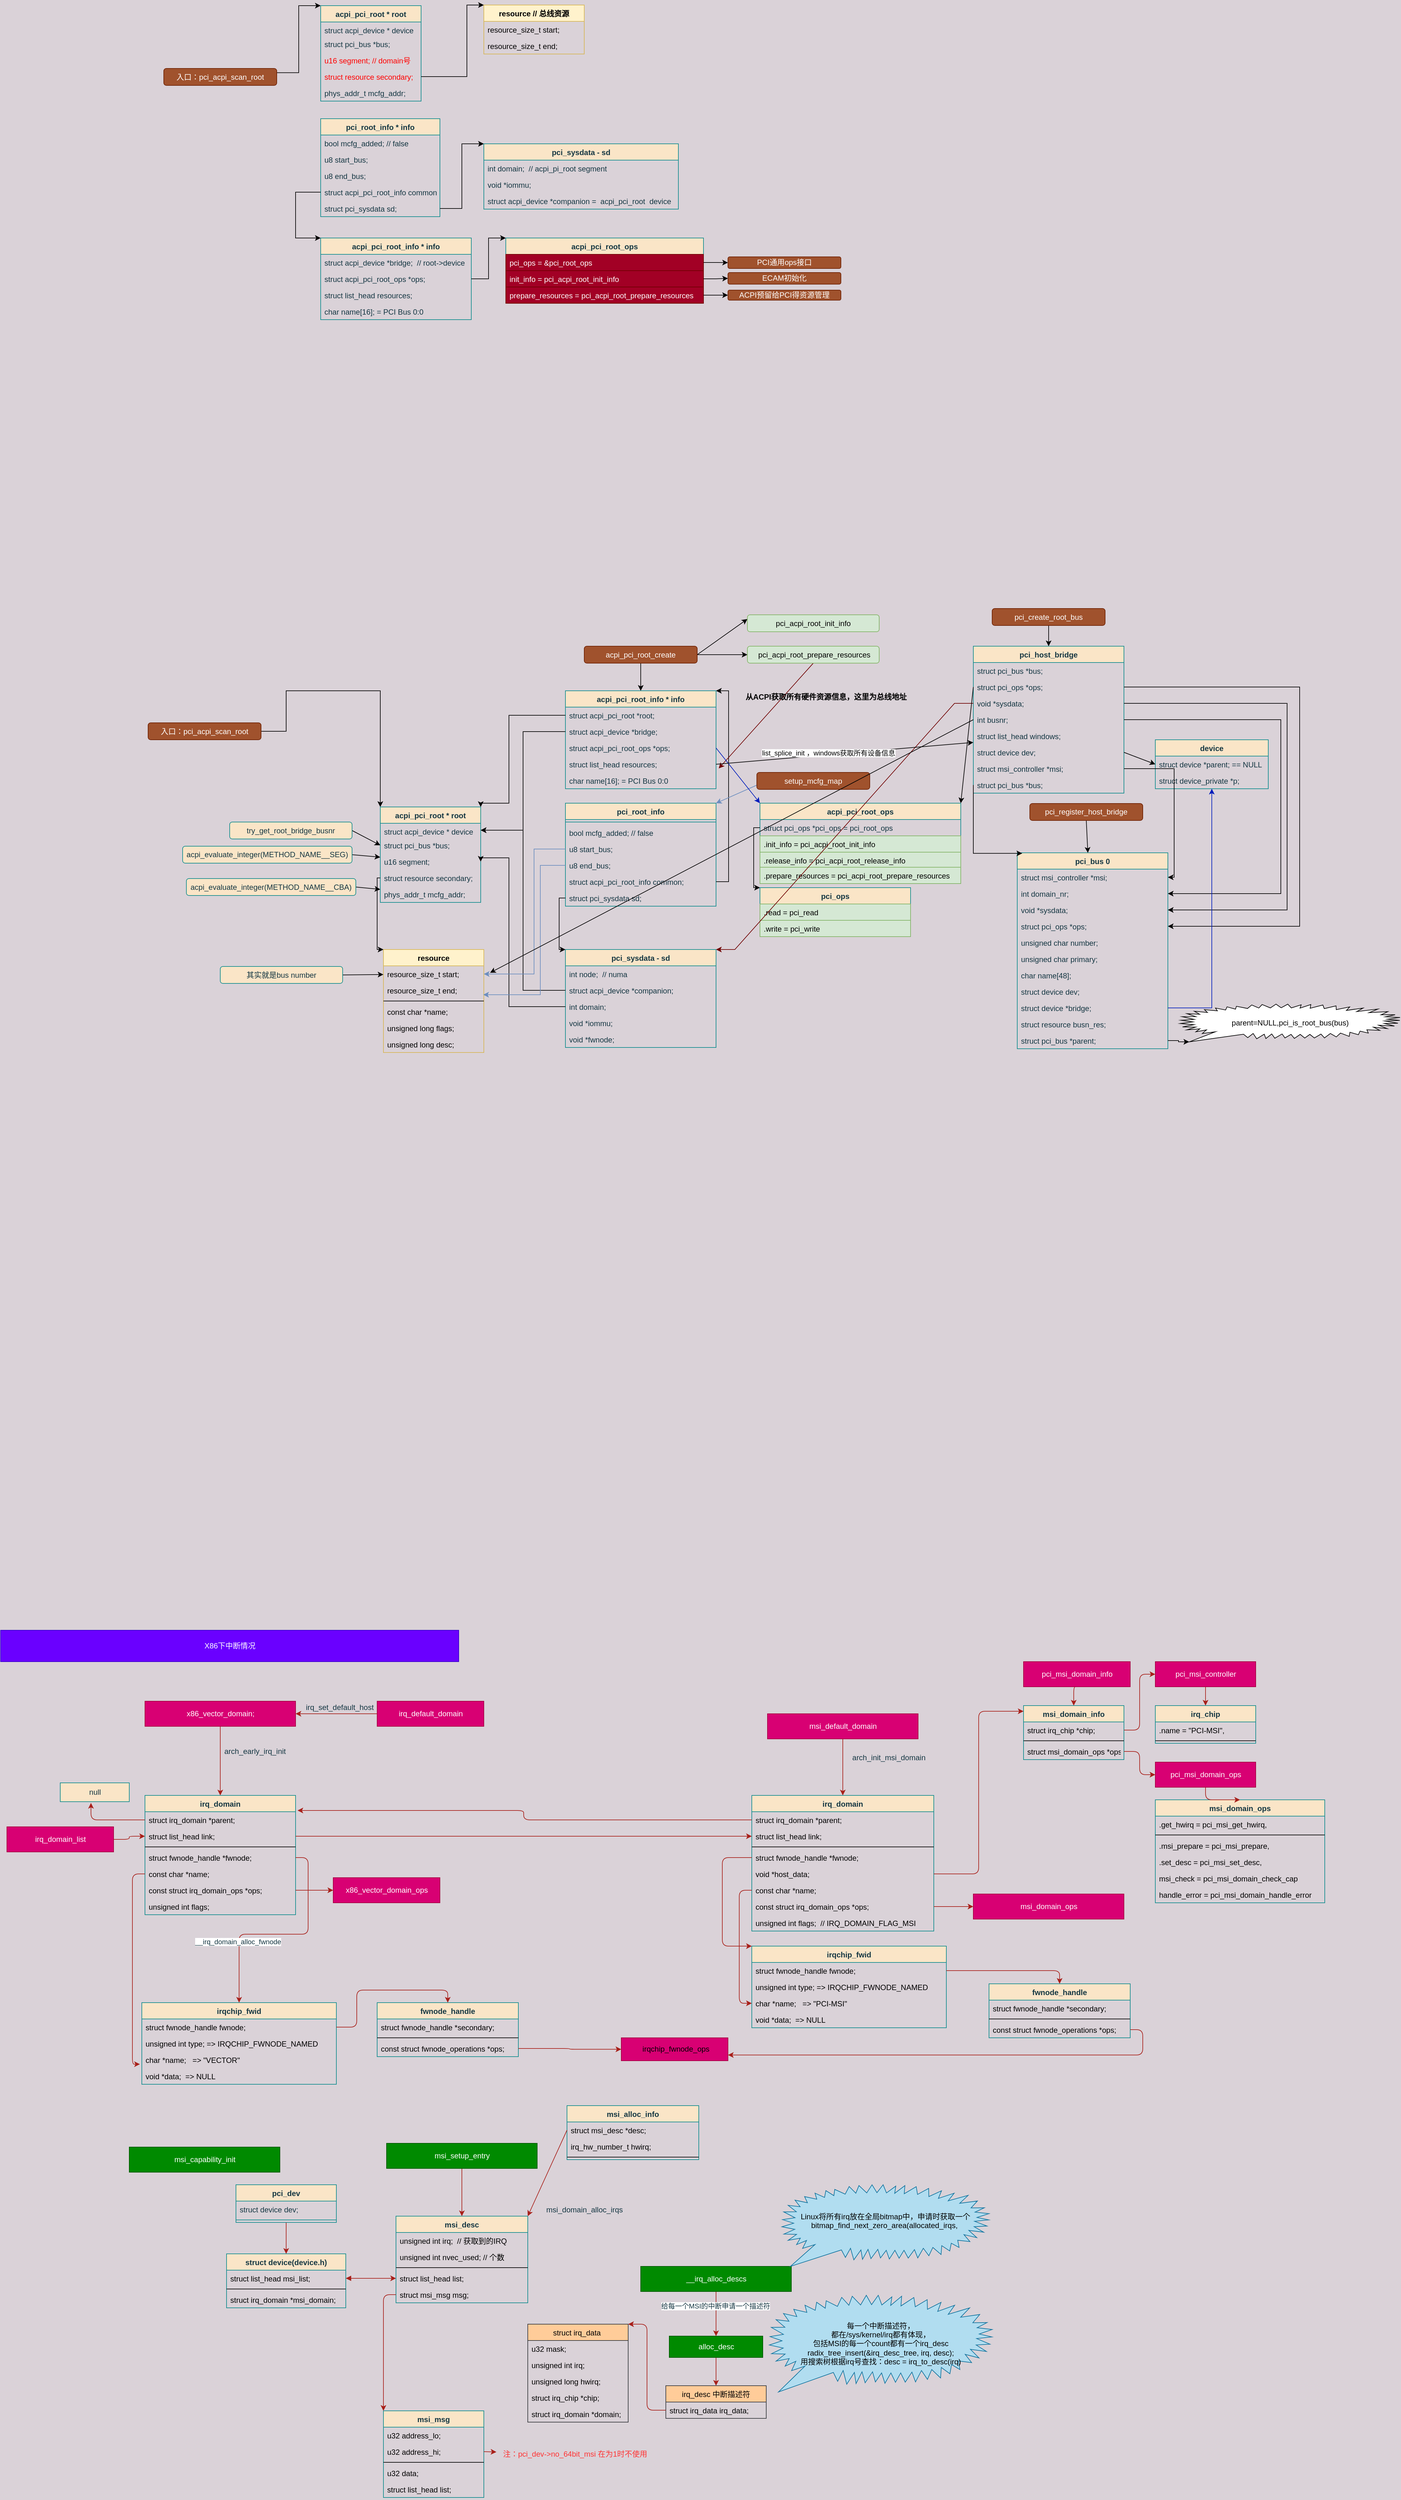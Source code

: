 <mxfile version="14.1.8" type="device"><diagram id="C5RBs43oDa-KdzZeNtuy" name="Page-1"><mxGraphModel dx="2249" dy="3170" grid="1" gridSize="10" guides="1" tooltips="1" connect="1" arrows="1" fold="1" page="1" pageScale="1" pageWidth="827" pageHeight="1169" background="#DAD2D8" math="0" shadow="0"><root><mxCell id="WIyWlLk6GJQsqaUBKTNV-0"/><mxCell id="WIyWlLk6GJQsqaUBKTNV-1" parent="WIyWlLk6GJQsqaUBKTNV-0"/><mxCell id="XxtP2RNTVHz3gAKLAg2D-102" style="edgeStyle=orthogonalEdgeStyle;curved=1;rounded=1;sketch=0;orthogonalLoop=1;jettySize=auto;html=1;exitX=0;exitY=0.5;exitDx=0;exitDy=0;entryX=0;entryY=0.5;entryDx=0;entryDy=0;strokeColor=#A8201A;fontColor=#143642;labelBackgroundColor=#DAD2D8;" parent="WIyWlLk6GJQsqaUBKTNV-1" edge="1"><mxGeometry relative="1" as="geometry"><mxPoint x="-360" y="335" as="targetPoint"/></mxGeometry></mxCell><mxCell id="NrFx4NdHX2FA7JpS9O-W-22" style="edgeStyle=orthogonalEdgeStyle;rounded=1;sketch=0;orthogonalLoop=1;jettySize=auto;html=1;exitX=0.5;exitY=1;exitDx=0;exitDy=0;entryX=0.5;entryY=0;entryDx=0;entryDy=0;strokeColor=#A8201A;fillColor=#FAE5C7;fontColor=#143642;" parent="WIyWlLk6GJQsqaUBKTNV-1" source="NrFx4NdHX2FA7JpS9O-W-0" target="NrFx4NdHX2FA7JpS9O-W-18" edge="1"><mxGeometry relative="1" as="geometry"/></mxCell><mxCell id="NrFx4NdHX2FA7JpS9O-W-0" value="pci_dev" style="swimlane;fontStyle=1;align=center;verticalAlign=top;childLayout=stackLayout;horizontal=1;startSize=26;horizontalStack=0;resizeParent=1;resizeParentMax=0;resizeLast=0;collapsible=1;marginBottom=0;fillColor=#FAE5C7;strokeColor=#0F8B8D;fontColor=#143642;" parent="WIyWlLk6GJQsqaUBKTNV-1" vertex="1"><mxGeometry x="-285" y="1820" width="160" height="60" as="geometry"/></mxCell><mxCell id="NrFx4NdHX2FA7JpS9O-W-1" value="struct&#9;device&#9;dev;" style="text;strokeColor=none;fillColor=none;align=left;verticalAlign=top;spacingLeft=4;spacingRight=4;overflow=hidden;rotatable=0;points=[[0,0.5],[1,0.5]];portConstraint=eastwest;fontColor=#143642;" parent="NrFx4NdHX2FA7JpS9O-W-0" vertex="1"><mxGeometry y="26" width="160" height="26" as="geometry"/></mxCell><mxCell id="NrFx4NdHX2FA7JpS9O-W-2" value="" style="line;strokeWidth=1;fillColor=none;align=left;verticalAlign=middle;spacingTop=-1;spacingLeft=3;spacingRight=3;rotatable=0;labelPosition=right;points=[];portConstraint=eastwest;strokeColor=#0F8B8D;fontColor=#143642;labelBackgroundColor=#DAD2D8;" parent="NrFx4NdHX2FA7JpS9O-W-0" vertex="1"><mxGeometry y="52" width="160" height="8" as="geometry"/></mxCell><mxCell id="NrFx4NdHX2FA7JpS9O-W-4" value="msi_desc" style="swimlane;fontStyle=1;align=center;verticalAlign=top;childLayout=stackLayout;horizontal=1;startSize=26;horizontalStack=0;resizeParent=1;resizeParentMax=0;resizeLast=0;collapsible=1;marginBottom=0;rounded=0;sketch=0;strokeColor=#0F8B8D;fillColor=#FAE5C7;fontColor=#143642;" parent="WIyWlLk6GJQsqaUBKTNV-1" vertex="1"><mxGeometry x="-30" y="1870" width="210" height="138" as="geometry"/></mxCell><mxCell id="NrFx4NdHX2FA7JpS9O-W-5" value="unsigned int&#9;&#9;&#9;irq;  // 获取到的IRQ" style="text;strokeColor=none;fillColor=none;align=left;verticalAlign=top;spacingLeft=4;spacingRight=4;overflow=hidden;rotatable=0;points=[[0,0.5],[1,0.5]];portConstraint=eastwest;" parent="NrFx4NdHX2FA7JpS9O-W-4" vertex="1"><mxGeometry y="26" width="210" height="26" as="geometry"/></mxCell><mxCell id="NrFx4NdHX2FA7JpS9O-W-10" value="unsigned int&#9;&#9;&#9;nvec_used; // 个数" style="text;strokeColor=none;fillColor=none;align=left;verticalAlign=top;spacingLeft=4;spacingRight=4;overflow=hidden;rotatable=0;points=[[0,0.5],[1,0.5]];portConstraint=eastwest;" parent="NrFx4NdHX2FA7JpS9O-W-4" vertex="1"><mxGeometry y="52" width="210" height="26" as="geometry"/></mxCell><mxCell id="NrFx4NdHX2FA7JpS9O-W-6" value="" style="line;strokeWidth=1;fillColor=none;align=left;verticalAlign=middle;spacingTop=-1;spacingLeft=3;spacingRight=3;rotatable=0;labelPosition=right;points=[];portConstraint=eastwest;" parent="NrFx4NdHX2FA7JpS9O-W-4" vertex="1"><mxGeometry y="78" width="210" height="8" as="geometry"/></mxCell><mxCell id="NrFx4NdHX2FA7JpS9O-W-131" value="struct list_head&#9;&#9;list;" style="text;strokeColor=none;fillColor=none;align=left;verticalAlign=top;spacingLeft=4;spacingRight=4;overflow=hidden;rotatable=0;points=[[0,0.5],[1,0.5]];portConstraint=eastwest;" parent="NrFx4NdHX2FA7JpS9O-W-4" vertex="1"><mxGeometry y="86" width="210" height="26" as="geometry"/></mxCell><mxCell id="NrFx4NdHX2FA7JpS9O-W-11" value="struct msi_msg&#9;&#9;&#9;msg;" style="text;strokeColor=none;fillColor=none;align=left;verticalAlign=top;spacingLeft=4;spacingRight=4;overflow=hidden;rotatable=0;points=[[0,0.5],[1,0.5]];portConstraint=eastwest;" parent="NrFx4NdHX2FA7JpS9O-W-4" vertex="1"><mxGeometry y="112" width="210" height="26" as="geometry"/></mxCell><mxCell id="NrFx4NdHX2FA7JpS9O-W-12" value="msi_msg" style="swimlane;fontStyle=1;align=center;verticalAlign=top;childLayout=stackLayout;horizontal=1;startSize=26;horizontalStack=0;resizeParent=1;resizeParentMax=0;resizeLast=0;collapsible=1;marginBottom=0;rounded=0;sketch=0;strokeColor=#0F8B8D;fillColor=#FAE5C7;fontColor=#143642;" parent="WIyWlLk6GJQsqaUBKTNV-1" vertex="1"><mxGeometry x="-50" y="2180" width="160" height="138" as="geometry"/></mxCell><mxCell id="NrFx4NdHX2FA7JpS9O-W-13" value="u32&#9;address_lo;" style="text;strokeColor=none;fillColor=none;align=left;verticalAlign=top;spacingLeft=4;spacingRight=4;overflow=hidden;rotatable=0;points=[[0,0.5],[1,0.5]];portConstraint=eastwest;" parent="NrFx4NdHX2FA7JpS9O-W-12" vertex="1"><mxGeometry y="26" width="160" height="26" as="geometry"/></mxCell><mxCell id="NrFx4NdHX2FA7JpS9O-W-16" value="u32&#9;address_hi;" style="text;strokeColor=none;fillColor=none;align=left;verticalAlign=top;spacingLeft=4;spacingRight=4;overflow=hidden;rotatable=0;points=[[0,0.5],[1,0.5]];portConstraint=eastwest;" parent="NrFx4NdHX2FA7JpS9O-W-12" vertex="1"><mxGeometry y="52" width="160" height="26" as="geometry"/></mxCell><mxCell id="NrFx4NdHX2FA7JpS9O-W-14" value="" style="line;strokeWidth=1;fillColor=none;align=left;verticalAlign=middle;spacingTop=-1;spacingLeft=3;spacingRight=3;rotatable=0;labelPosition=right;points=[];portConstraint=eastwest;" parent="NrFx4NdHX2FA7JpS9O-W-12" vertex="1"><mxGeometry y="78" width="160" height="8" as="geometry"/></mxCell><mxCell id="NrFx4NdHX2FA7JpS9O-W-15" value="u32&#9;data;" style="text;strokeColor=none;fillColor=none;align=left;verticalAlign=top;spacingLeft=4;spacingRight=4;overflow=hidden;rotatable=0;points=[[0,0.5],[1,0.5]];portConstraint=eastwest;" parent="NrFx4NdHX2FA7JpS9O-W-12" vertex="1"><mxGeometry y="86" width="160" height="26" as="geometry"/></mxCell><mxCell id="NrFx4NdHX2FA7JpS9O-W-23" value="struct list_head&#9;&#9;list;" style="text;strokeColor=none;fillColor=none;align=left;verticalAlign=top;spacingLeft=4;spacingRight=4;overflow=hidden;rotatable=0;points=[[0,0.5],[1,0.5]];portConstraint=eastwest;" parent="NrFx4NdHX2FA7JpS9O-W-12" vertex="1"><mxGeometry y="112" width="160" height="26" as="geometry"/></mxCell><mxCell id="NrFx4NdHX2FA7JpS9O-W-18" value="struct device(device.h)" style="swimlane;fontStyle=1;align=center;verticalAlign=top;childLayout=stackLayout;horizontal=1;startSize=26;horizontalStack=0;resizeParent=1;resizeParentMax=0;resizeLast=0;collapsible=1;marginBottom=0;rounded=0;sketch=0;strokeColor=#0F8B8D;fillColor=#FAE5C7;fontColor=#143642;" parent="WIyWlLk6GJQsqaUBKTNV-1" vertex="1"><mxGeometry x="-300" y="1930" width="190" height="86" as="geometry"/></mxCell><mxCell id="NrFx4NdHX2FA7JpS9O-W-19" value="struct list_head&#9;msi_list;" style="text;strokeColor=none;fillColor=none;align=left;verticalAlign=top;spacingLeft=4;spacingRight=4;overflow=hidden;rotatable=0;points=[[0,0.5],[1,0.5]];portConstraint=eastwest;" parent="NrFx4NdHX2FA7JpS9O-W-18" vertex="1"><mxGeometry y="26" width="190" height="26" as="geometry"/></mxCell><mxCell id="NrFx4NdHX2FA7JpS9O-W-20" value="" style="line;strokeWidth=1;fillColor=none;align=left;verticalAlign=middle;spacingTop=-1;spacingLeft=3;spacingRight=3;rotatable=0;labelPosition=right;points=[];portConstraint=eastwest;" parent="NrFx4NdHX2FA7JpS9O-W-18" vertex="1"><mxGeometry y="52" width="190" height="8" as="geometry"/></mxCell><mxCell id="NrFx4NdHX2FA7JpS9O-W-140" value="struct irq_domain&#9;*msi_domain;" style="text;strokeColor=none;fillColor=none;align=left;verticalAlign=top;spacingLeft=4;spacingRight=4;overflow=hidden;rotatable=0;points=[[0,0.5],[1,0.5]];portConstraint=eastwest;" parent="NrFx4NdHX2FA7JpS9O-W-18" vertex="1"><mxGeometry y="60" width="190" height="26" as="geometry"/></mxCell><mxCell id="NrFx4NdHX2FA7JpS9O-W-47" style="edgeStyle=none;rounded=1;sketch=0;orthogonalLoop=1;jettySize=auto;html=1;exitX=0.5;exitY=1;exitDx=0;exitDy=0;entryX=0.5;entryY=0;entryDx=0;entryDy=0;strokeColor=#A8201A;fillColor=#FAE5C7;fontColor=#143642;" parent="WIyWlLk6GJQsqaUBKTNV-1" source="NrFx4NdHX2FA7JpS9O-W-25" target="NrFx4NdHX2FA7JpS9O-W-26" edge="1"><mxGeometry relative="1" as="geometry"/></mxCell><mxCell id="NrFx4NdHX2FA7JpS9O-W-25" value="x86_vector_domain;" style="html=1;rounded=0;sketch=0;strokeColor=#A50040;fillColor=#d80073;fontColor=#ffffff;" parent="WIyWlLk6GJQsqaUBKTNV-1" vertex="1"><mxGeometry x="-430" y="1050" width="240" height="40" as="geometry"/></mxCell><mxCell id="NrFx4NdHX2FA7JpS9O-W-26" value="irq_domain" style="swimlane;fontStyle=1;align=center;verticalAlign=top;childLayout=stackLayout;horizontal=1;startSize=26;horizontalStack=0;resizeParent=1;resizeParentMax=0;resizeLast=0;collapsible=1;marginBottom=0;rounded=0;sketch=0;strokeColor=#0F8B8D;fillColor=#FAE5C7;fontColor=#143642;" parent="WIyWlLk6GJQsqaUBKTNV-1" vertex="1"><mxGeometry x="-430" y="1200" width="240" height="190" as="geometry"/></mxCell><mxCell id="NrFx4NdHX2FA7JpS9O-W-66" value="struct irq_domain *parent;" style="text;strokeColor=none;fillColor=none;align=left;verticalAlign=top;spacingLeft=4;spacingRight=4;overflow=hidden;rotatable=0;points=[[0,0.5],[1,0.5]];portConstraint=eastwest;" parent="NrFx4NdHX2FA7JpS9O-W-26" vertex="1"><mxGeometry y="26" width="240" height="26" as="geometry"/></mxCell><mxCell id="NrFx4NdHX2FA7JpS9O-W-27" value="struct list_head link;" style="text;strokeColor=none;fillColor=none;align=left;verticalAlign=top;spacingLeft=4;spacingRight=4;overflow=hidden;rotatable=0;points=[[0,0.5],[1,0.5]];portConstraint=eastwest;" parent="NrFx4NdHX2FA7JpS9O-W-26" vertex="1"><mxGeometry y="52" width="240" height="26" as="geometry"/></mxCell><mxCell id="NrFx4NdHX2FA7JpS9O-W-28" value="" style="line;strokeWidth=1;fillColor=none;align=left;verticalAlign=middle;spacingTop=-1;spacingLeft=3;spacingRight=3;rotatable=0;labelPosition=right;points=[];portConstraint=eastwest;" parent="NrFx4NdHX2FA7JpS9O-W-26" vertex="1"><mxGeometry y="78" width="240" height="8" as="geometry"/></mxCell><mxCell id="NrFx4NdHX2FA7JpS9O-W-29" value="struct fwnode_handle *fwnode;" style="text;strokeColor=none;fillColor=none;align=left;verticalAlign=top;spacingLeft=4;spacingRight=4;overflow=hidden;rotatable=0;points=[[0,0.5],[1,0.5]];portConstraint=eastwest;" parent="NrFx4NdHX2FA7JpS9O-W-26" vertex="1"><mxGeometry y="86" width="240" height="26" as="geometry"/></mxCell><mxCell id="NrFx4NdHX2FA7JpS9O-W-59" value="const char *name;" style="text;strokeColor=none;fillColor=none;align=left;verticalAlign=top;spacingLeft=4;spacingRight=4;overflow=hidden;rotatable=0;points=[[0,0.5],[1,0.5]];portConstraint=eastwest;" parent="NrFx4NdHX2FA7JpS9O-W-26" vertex="1"><mxGeometry y="112" width="240" height="26" as="geometry"/></mxCell><mxCell id="NrFx4NdHX2FA7JpS9O-W-62" value="const struct irq_domain_ops *ops;" style="text;strokeColor=none;fillColor=none;align=left;verticalAlign=top;spacingLeft=4;spacingRight=4;overflow=hidden;rotatable=0;points=[[0,0.5],[1,0.5]];portConstraint=eastwest;" parent="NrFx4NdHX2FA7JpS9O-W-26" vertex="1"><mxGeometry y="138" width="240" height="26" as="geometry"/></mxCell><mxCell id="NrFx4NdHX2FA7JpS9O-W-63" value="unsigned int flags;" style="text;strokeColor=none;fillColor=none;align=left;verticalAlign=top;spacingLeft=4;spacingRight=4;overflow=hidden;rotatable=0;points=[[0,0.5],[1,0.5]];portConstraint=eastwest;" parent="NrFx4NdHX2FA7JpS9O-W-26" vertex="1"><mxGeometry y="164" width="240" height="26" as="geometry"/></mxCell><mxCell id="NrFx4NdHX2FA7JpS9O-W-30" value="irqchip_fwid" style="swimlane;fontStyle=1;align=center;verticalAlign=top;childLayout=stackLayout;horizontal=1;startSize=26;horizontalStack=0;resizeParent=1;resizeParentMax=0;resizeLast=0;collapsible=1;marginBottom=0;rounded=0;sketch=0;strokeColor=#0F8B8D;fillColor=#FAE5C7;fontColor=#143642;" parent="WIyWlLk6GJQsqaUBKTNV-1" vertex="1"><mxGeometry x="-435" y="1530" width="310" height="130" as="geometry"/></mxCell><mxCell id="NrFx4NdHX2FA7JpS9O-W-31" value="struct fwnode_handle&#9;fwnode;" style="text;strokeColor=none;fillColor=none;align=left;verticalAlign=top;spacingLeft=4;spacingRight=4;overflow=hidden;rotatable=0;points=[[0,0.5],[1,0.5]];portConstraint=eastwest;" parent="NrFx4NdHX2FA7JpS9O-W-30" vertex="1"><mxGeometry y="26" width="310" height="26" as="geometry"/></mxCell><mxCell id="NrFx4NdHX2FA7JpS9O-W-33" value="unsigned int&#9;&#9;type; =&gt; IRQCHIP_FWNODE_NAMED" style="text;strokeColor=none;fillColor=none;align=left;verticalAlign=top;spacingLeft=4;spacingRight=4;overflow=hidden;rotatable=0;points=[[0,0.5],[1,0.5]];portConstraint=eastwest;" parent="NrFx4NdHX2FA7JpS9O-W-30" vertex="1"><mxGeometry y="52" width="310" height="26" as="geometry"/></mxCell><mxCell id="NrFx4NdHX2FA7JpS9O-W-34" value="char&#9;&#9;&#9;*name;   =&gt; &quot;VECTOR&quot;" style="text;strokeColor=none;fillColor=none;align=left;verticalAlign=top;spacingLeft=4;spacingRight=4;overflow=hidden;rotatable=0;points=[[0,0.5],[1,0.5]];portConstraint=eastwest;" parent="NrFx4NdHX2FA7JpS9O-W-30" vertex="1"><mxGeometry y="78" width="310" height="26" as="geometry"/></mxCell><mxCell id="NrFx4NdHX2FA7JpS9O-W-35" value="void *data;  =&gt; NULL" style="text;strokeColor=none;fillColor=none;align=left;verticalAlign=top;spacingLeft=4;spacingRight=4;overflow=hidden;rotatable=0;points=[[0,0.5],[1,0.5]];portConstraint=eastwest;" parent="NrFx4NdHX2FA7JpS9O-W-30" vertex="1"><mxGeometry y="104" width="310" height="26" as="geometry"/></mxCell><mxCell id="NrFx4NdHX2FA7JpS9O-W-36" value="fwnode_handle" style="swimlane;fontStyle=1;align=center;verticalAlign=top;childLayout=stackLayout;horizontal=1;startSize=26;horizontalStack=0;resizeParent=1;resizeParentMax=0;resizeLast=0;collapsible=1;marginBottom=0;rounded=0;sketch=0;strokeColor=#0F8B8D;fillColor=#FAE5C7;fontColor=#143642;" parent="WIyWlLk6GJQsqaUBKTNV-1" vertex="1"><mxGeometry x="-60" y="1530" width="225" height="86" as="geometry"/></mxCell><mxCell id="NrFx4NdHX2FA7JpS9O-W-37" value="struct fwnode_handle *secondary;" style="text;strokeColor=none;fillColor=none;align=left;verticalAlign=top;spacingLeft=4;spacingRight=4;overflow=hidden;rotatable=0;points=[[0,0.5],[1,0.5]];portConstraint=eastwest;" parent="NrFx4NdHX2FA7JpS9O-W-36" vertex="1"><mxGeometry y="26" width="225" height="26" as="geometry"/></mxCell><mxCell id="NrFx4NdHX2FA7JpS9O-W-38" value="" style="line;strokeWidth=1;fillColor=none;align=left;verticalAlign=middle;spacingTop=-1;spacingLeft=3;spacingRight=3;rotatable=0;labelPosition=right;points=[];portConstraint=eastwest;" parent="NrFx4NdHX2FA7JpS9O-W-36" vertex="1"><mxGeometry y="52" width="225" height="8" as="geometry"/></mxCell><mxCell id="NrFx4NdHX2FA7JpS9O-W-39" value="const struct fwnode_operations *ops;" style="text;strokeColor=none;fillColor=none;align=left;verticalAlign=top;spacingLeft=4;spacingRight=4;overflow=hidden;rotatable=0;points=[[0,0.5],[1,0.5]];portConstraint=eastwest;" parent="NrFx4NdHX2FA7JpS9O-W-36" vertex="1"><mxGeometry y="60" width="225" height="26" as="geometry"/></mxCell><mxCell id="NrFx4NdHX2FA7JpS9O-W-41" style="edgeStyle=orthogonalEdgeStyle;rounded=1;sketch=0;orthogonalLoop=1;jettySize=auto;html=1;exitX=1;exitY=0.5;exitDx=0;exitDy=0;entryX=0.5;entryY=0;entryDx=0;entryDy=0;strokeColor=#A8201A;fillColor=#FAE5C7;fontColor=#143642;" parent="WIyWlLk6GJQsqaUBKTNV-1" source="NrFx4NdHX2FA7JpS9O-W-31" target="NrFx4NdHX2FA7JpS9O-W-36" edge="1"><mxGeometry relative="1" as="geometry"/></mxCell><mxCell id="NrFx4NdHX2FA7JpS9O-W-42" style="edgeStyle=orthogonalEdgeStyle;rounded=1;sketch=0;orthogonalLoop=1;jettySize=auto;html=1;exitX=1;exitY=0.5;exitDx=0;exitDy=0;entryX=0.5;entryY=0;entryDx=0;entryDy=0;strokeColor=#A8201A;fillColor=#FAE5C7;fontColor=#143642;" parent="WIyWlLk6GJQsqaUBKTNV-1" source="NrFx4NdHX2FA7JpS9O-W-29" target="NrFx4NdHX2FA7JpS9O-W-30" edge="1"><mxGeometry relative="1" as="geometry"/></mxCell><mxCell id="NrFx4NdHX2FA7JpS9O-W-44" value="__irq_domain_alloc_fwnode" style="edgeLabel;html=1;align=center;verticalAlign=middle;resizable=0;points=[];fontColor=#143642;" parent="NrFx4NdHX2FA7JpS9O-W-42" vertex="1" connectable="0"><mxGeometry x="0.459" y="-2" relative="1" as="geometry"><mxPoint as="offset"/></mxGeometry></mxCell><mxCell id="NrFx4NdHX2FA7JpS9O-W-49" value="arch_early_irq_init" style="text;html=1;resizable=0;autosize=1;align=center;verticalAlign=middle;points=[];fillColor=none;strokeColor=none;rounded=0;sketch=0;fontColor=#143642;" parent="WIyWlLk6GJQsqaUBKTNV-1" vertex="1"><mxGeometry x="-310" y="1120" width="110" height="20" as="geometry"/></mxCell><mxCell id="NrFx4NdHX2FA7JpS9O-W-51" value="null" style="html=1;rounded=0;sketch=0;strokeColor=#0F8B8D;fillColor=#FAE5C7;fontColor=#143642;" parent="WIyWlLk6GJQsqaUBKTNV-1" vertex="1"><mxGeometry x="-565" y="1180" width="110" height="30" as="geometry"/></mxCell><mxCell id="NrFx4NdHX2FA7JpS9O-W-56" style="edgeStyle=none;rounded=1;sketch=0;orthogonalLoop=1;jettySize=auto;html=1;exitX=0;exitY=0.5;exitDx=0;exitDy=0;entryX=1;entryY=0.5;entryDx=0;entryDy=0;strokeColor=#A8201A;fillColor=#FAE5C7;fontColor=#143642;" parent="WIyWlLk6GJQsqaUBKTNV-1" source="NrFx4NdHX2FA7JpS9O-W-55" target="NrFx4NdHX2FA7JpS9O-W-25" edge="1"><mxGeometry relative="1" as="geometry"/></mxCell><mxCell id="NrFx4NdHX2FA7JpS9O-W-55" value="irq_default_domain" style="html=1;rounded=0;sketch=0;strokeColor=#A50040;fillColor=#d80073;fontColor=#ffffff;" parent="WIyWlLk6GJQsqaUBKTNV-1" vertex="1"><mxGeometry x="-60" y="1050" width="170" height="40" as="geometry"/></mxCell><mxCell id="NrFx4NdHX2FA7JpS9O-W-58" value="irq_set_default_host" style="text;html=1;resizable=0;autosize=1;align=center;verticalAlign=middle;points=[];fillColor=none;strokeColor=none;rounded=0;sketch=0;fontColor=#143642;" parent="WIyWlLk6GJQsqaUBKTNV-1" vertex="1"><mxGeometry x="-180" y="1050" width="120" height="20" as="geometry"/></mxCell><mxCell id="NrFx4NdHX2FA7JpS9O-W-61" style="edgeStyle=orthogonalEdgeStyle;rounded=1;sketch=0;orthogonalLoop=1;jettySize=auto;html=1;exitX=0;exitY=0.5;exitDx=0;exitDy=0;entryX=-0.01;entryY=0.769;entryDx=0;entryDy=0;entryPerimeter=0;strokeColor=#A8201A;fillColor=#FAE5C7;fontColor=#143642;" parent="WIyWlLk6GJQsqaUBKTNV-1" source="NrFx4NdHX2FA7JpS9O-W-59" target="NrFx4NdHX2FA7JpS9O-W-34" edge="1"><mxGeometry relative="1" as="geometry"/></mxCell><mxCell id="NrFx4NdHX2FA7JpS9O-W-64" value="x86_vector_domain_ops" style="html=1;rounded=0;sketch=0;strokeColor=#A50040;fillColor=#d80073;fontColor=#ffffff;" parent="WIyWlLk6GJQsqaUBKTNV-1" vertex="1"><mxGeometry x="-130" y="1331" width="170" height="40" as="geometry"/></mxCell><mxCell id="NrFx4NdHX2FA7JpS9O-W-65" style="edgeStyle=orthogonalEdgeStyle;rounded=1;sketch=0;orthogonalLoop=1;jettySize=auto;html=1;exitX=1;exitY=0.5;exitDx=0;exitDy=0;strokeColor=#A8201A;fillColor=#FAE5C7;fontColor=#143642;" parent="WIyWlLk6GJQsqaUBKTNV-1" source="NrFx4NdHX2FA7JpS9O-W-62" target="NrFx4NdHX2FA7JpS9O-W-64" edge="1"><mxGeometry relative="1" as="geometry"/></mxCell><mxCell id="NrFx4NdHX2FA7JpS9O-W-67" value="&lt;span style=&quot;color: rgb(0 , 0 , 0) ; text-align: left&quot;&gt;&amp;nbsp;irqchip_fwnode_ops&lt;/span&gt;" style="html=1;rounded=0;sketch=0;strokeColor=#A50040;fillColor=#d80073;fontColor=#ffffff;" parent="WIyWlLk6GJQsqaUBKTNV-1" vertex="1"><mxGeometry x="329" y="1586" width="170" height="36.5" as="geometry"/></mxCell><mxCell id="NrFx4NdHX2FA7JpS9O-W-68" style="edgeStyle=orthogonalEdgeStyle;rounded=1;sketch=0;orthogonalLoop=1;jettySize=auto;html=1;exitX=1;exitY=0.5;exitDx=0;exitDy=0;strokeColor=#A8201A;fillColor=#FAE5C7;fontColor=#143642;" parent="WIyWlLk6GJQsqaUBKTNV-1" source="NrFx4NdHX2FA7JpS9O-W-39" target="NrFx4NdHX2FA7JpS9O-W-67" edge="1"><mxGeometry relative="1" as="geometry"/></mxCell><mxCell id="NrFx4NdHX2FA7JpS9O-W-69" value="irqchip_fwid" style="swimlane;fontStyle=1;align=center;verticalAlign=top;childLayout=stackLayout;horizontal=1;startSize=26;horizontalStack=0;resizeParent=1;resizeParentMax=0;resizeLast=0;collapsible=1;marginBottom=0;rounded=0;sketch=0;strokeColor=#0F8B8D;fillColor=#FAE5C7;fontColor=#143642;" parent="WIyWlLk6GJQsqaUBKTNV-1" vertex="1"><mxGeometry x="537" y="1440" width="310" height="130" as="geometry"/></mxCell><mxCell id="NrFx4NdHX2FA7JpS9O-W-70" value="struct fwnode_handle&#9;fwnode;" style="text;strokeColor=none;fillColor=none;align=left;verticalAlign=top;spacingLeft=4;spacingRight=4;overflow=hidden;rotatable=0;points=[[0,0.5],[1,0.5]];portConstraint=eastwest;" parent="NrFx4NdHX2FA7JpS9O-W-69" vertex="1"><mxGeometry y="26" width="310" height="26" as="geometry"/></mxCell><mxCell id="NrFx4NdHX2FA7JpS9O-W-71" value="unsigned int&#9;&#9;type; =&gt; IRQCHIP_FWNODE_NAMED" style="text;strokeColor=none;fillColor=none;align=left;verticalAlign=top;spacingLeft=4;spacingRight=4;overflow=hidden;rotatable=0;points=[[0,0.5],[1,0.5]];portConstraint=eastwest;" parent="NrFx4NdHX2FA7JpS9O-W-69" vertex="1"><mxGeometry y="52" width="310" height="26" as="geometry"/></mxCell><mxCell id="NrFx4NdHX2FA7JpS9O-W-72" value="char&#9;&#9;&#9;*name;   =&gt; &quot;PCI-MSI&quot;" style="text;strokeColor=none;fillColor=none;align=left;verticalAlign=top;spacingLeft=4;spacingRight=4;overflow=hidden;rotatable=0;points=[[0,0.5],[1,0.5]];portConstraint=eastwest;" parent="NrFx4NdHX2FA7JpS9O-W-69" vertex="1"><mxGeometry y="78" width="310" height="26" as="geometry"/></mxCell><mxCell id="NrFx4NdHX2FA7JpS9O-W-73" value="void *data;  =&gt; NULL" style="text;strokeColor=none;fillColor=none;align=left;verticalAlign=top;spacingLeft=4;spacingRight=4;overflow=hidden;rotatable=0;points=[[0,0.5],[1,0.5]];portConstraint=eastwest;" parent="NrFx4NdHX2FA7JpS9O-W-69" vertex="1"><mxGeometry y="104" width="310" height="26" as="geometry"/></mxCell><mxCell id="NrFx4NdHX2FA7JpS9O-W-74" value="fwnode_handle" style="swimlane;fontStyle=1;align=center;verticalAlign=top;childLayout=stackLayout;horizontal=1;startSize=26;horizontalStack=0;resizeParent=1;resizeParentMax=0;resizeLast=0;collapsible=1;marginBottom=0;rounded=0;sketch=0;strokeColor=#0F8B8D;fillColor=#FAE5C7;fontColor=#143642;" parent="WIyWlLk6GJQsqaUBKTNV-1" vertex="1"><mxGeometry x="915" y="1500" width="225" height="86" as="geometry"/></mxCell><mxCell id="NrFx4NdHX2FA7JpS9O-W-75" value="struct fwnode_handle *secondary;" style="text;strokeColor=none;fillColor=none;align=left;verticalAlign=top;spacingLeft=4;spacingRight=4;overflow=hidden;rotatable=0;points=[[0,0.5],[1,0.5]];portConstraint=eastwest;" parent="NrFx4NdHX2FA7JpS9O-W-74" vertex="1"><mxGeometry y="26" width="225" height="26" as="geometry"/></mxCell><mxCell id="NrFx4NdHX2FA7JpS9O-W-76" value="" style="line;strokeWidth=1;fillColor=none;align=left;verticalAlign=middle;spacingTop=-1;spacingLeft=3;spacingRight=3;rotatable=0;labelPosition=right;points=[];portConstraint=eastwest;" parent="NrFx4NdHX2FA7JpS9O-W-74" vertex="1"><mxGeometry y="52" width="225" height="8" as="geometry"/></mxCell><mxCell id="NrFx4NdHX2FA7JpS9O-W-77" value="const struct fwnode_operations *ops;" style="text;strokeColor=none;fillColor=none;align=left;verticalAlign=top;spacingLeft=4;spacingRight=4;overflow=hidden;rotatable=0;points=[[0,0.5],[1,0.5]];portConstraint=eastwest;" parent="NrFx4NdHX2FA7JpS9O-W-74" vertex="1"><mxGeometry y="60" width="225" height="26" as="geometry"/></mxCell><mxCell id="NrFx4NdHX2FA7JpS9O-W-78" style="edgeStyle=orthogonalEdgeStyle;rounded=1;sketch=0;orthogonalLoop=1;jettySize=auto;html=1;exitX=1;exitY=0.5;exitDx=0;exitDy=0;entryX=0.5;entryY=0;entryDx=0;entryDy=0;strokeColor=#A8201A;fillColor=#FAE5C7;fontColor=#143642;" parent="WIyWlLk6GJQsqaUBKTNV-1" source="NrFx4NdHX2FA7JpS9O-W-70" target="NrFx4NdHX2FA7JpS9O-W-74" edge="1"><mxGeometry relative="1" as="geometry"/></mxCell><mxCell id="NrFx4NdHX2FA7JpS9O-W-81" style="edgeStyle=orthogonalEdgeStyle;rounded=1;sketch=0;orthogonalLoop=1;jettySize=auto;html=1;exitX=1;exitY=0.5;exitDx=0;exitDy=0;entryX=1;entryY=0.75;entryDx=0;entryDy=0;strokeColor=#A8201A;fillColor=#FAE5C7;fontColor=#143642;" parent="WIyWlLk6GJQsqaUBKTNV-1" source="NrFx4NdHX2FA7JpS9O-W-77" target="NrFx4NdHX2FA7JpS9O-W-67" edge="1"><mxGeometry relative="1" as="geometry"/></mxCell><mxCell id="NrFx4NdHX2FA7JpS9O-W-93" style="edgeStyle=orthogonalEdgeStyle;rounded=1;sketch=0;orthogonalLoop=1;jettySize=auto;html=1;exitX=0.5;exitY=1;exitDx=0;exitDy=0;strokeColor=#A8201A;fillColor=#FAE5C7;fontColor=#143642;" parent="WIyWlLk6GJQsqaUBKTNV-1" source="NrFx4NdHX2FA7JpS9O-W-82" target="NrFx4NdHX2FA7JpS9O-W-83" edge="1"><mxGeometry relative="1" as="geometry"/></mxCell><mxCell id="NrFx4NdHX2FA7JpS9O-W-82" value="msi_default_domain" style="html=1;rounded=0;sketch=0;strokeColor=#A50040;fillColor=#d80073;fontColor=#ffffff;" parent="WIyWlLk6GJQsqaUBKTNV-1" vertex="1"><mxGeometry x="562" y="1070" width="240" height="40" as="geometry"/></mxCell><mxCell id="NrFx4NdHX2FA7JpS9O-W-83" value="irq_domain" style="swimlane;fontStyle=1;align=center;verticalAlign=top;childLayout=stackLayout;horizontal=1;startSize=26;horizontalStack=0;resizeParent=1;resizeParentMax=0;resizeLast=0;collapsible=1;marginBottom=0;rounded=0;sketch=0;strokeColor=#0F8B8D;fillColor=#FAE5C7;fontColor=#143642;" parent="WIyWlLk6GJQsqaUBKTNV-1" vertex="1"><mxGeometry x="537" y="1200" width="290" height="216" as="geometry"/></mxCell><mxCell id="NrFx4NdHX2FA7JpS9O-W-84" value="struct irq_domain *parent;" style="text;strokeColor=none;fillColor=none;align=left;verticalAlign=top;spacingLeft=4;spacingRight=4;overflow=hidden;rotatable=0;points=[[0,0.5],[1,0.5]];portConstraint=eastwest;" parent="NrFx4NdHX2FA7JpS9O-W-83" vertex="1"><mxGeometry y="26" width="290" height="26" as="geometry"/></mxCell><mxCell id="NrFx4NdHX2FA7JpS9O-W-85" value="struct list_head link;" style="text;strokeColor=none;fillColor=none;align=left;verticalAlign=top;spacingLeft=4;spacingRight=4;overflow=hidden;rotatable=0;points=[[0,0.5],[1,0.5]];portConstraint=eastwest;" parent="NrFx4NdHX2FA7JpS9O-W-83" vertex="1"><mxGeometry y="52" width="290" height="26" as="geometry"/></mxCell><mxCell id="NrFx4NdHX2FA7JpS9O-W-86" value="" style="line;strokeWidth=1;fillColor=none;align=left;verticalAlign=middle;spacingTop=-1;spacingLeft=3;spacingRight=3;rotatable=0;labelPosition=right;points=[];portConstraint=eastwest;" parent="NrFx4NdHX2FA7JpS9O-W-83" vertex="1"><mxGeometry y="78" width="290" height="8" as="geometry"/></mxCell><mxCell id="NrFx4NdHX2FA7JpS9O-W-87" value="struct fwnode_handle *fwnode;" style="text;strokeColor=none;fillColor=none;align=left;verticalAlign=top;spacingLeft=4;spacingRight=4;overflow=hidden;rotatable=0;points=[[0,0.5],[1,0.5]];portConstraint=eastwest;" parent="NrFx4NdHX2FA7JpS9O-W-83" vertex="1"><mxGeometry y="86" width="290" height="26" as="geometry"/></mxCell><mxCell id="NrFx4NdHX2FA7JpS9O-W-121" value="void *host_data;" style="text;strokeColor=none;fillColor=none;align=left;verticalAlign=top;spacingLeft=4;spacingRight=4;overflow=hidden;rotatable=0;points=[[0,0.5],[1,0.5]];portConstraint=eastwest;" parent="NrFx4NdHX2FA7JpS9O-W-83" vertex="1"><mxGeometry y="112" width="290" height="26" as="geometry"/></mxCell><mxCell id="NrFx4NdHX2FA7JpS9O-W-88" value="const char *name;" style="text;strokeColor=none;fillColor=none;align=left;verticalAlign=top;spacingLeft=4;spacingRight=4;overflow=hidden;rotatable=0;points=[[0,0.5],[1,0.5]];portConstraint=eastwest;" parent="NrFx4NdHX2FA7JpS9O-W-83" vertex="1"><mxGeometry y="138" width="290" height="26" as="geometry"/></mxCell><mxCell id="NrFx4NdHX2FA7JpS9O-W-89" value="const struct irq_domain_ops *ops;" style="text;strokeColor=none;fillColor=none;align=left;verticalAlign=top;spacingLeft=4;spacingRight=4;overflow=hidden;rotatable=0;points=[[0,0.5],[1,0.5]];portConstraint=eastwest;" parent="NrFx4NdHX2FA7JpS9O-W-83" vertex="1"><mxGeometry y="164" width="290" height="26" as="geometry"/></mxCell><mxCell id="NrFx4NdHX2FA7JpS9O-W-90" value="unsigned int flags;  // IRQ_DOMAIN_FLAG_MSI" style="text;strokeColor=none;fillColor=none;align=left;verticalAlign=top;spacingLeft=4;spacingRight=4;overflow=hidden;rotatable=0;points=[[0,0.5],[1,0.5]];portConstraint=eastwest;" parent="NrFx4NdHX2FA7JpS9O-W-83" vertex="1"><mxGeometry y="190" width="290" height="26" as="geometry"/></mxCell><mxCell id="NrFx4NdHX2FA7JpS9O-W-91" style="edgeStyle=orthogonalEdgeStyle;rounded=1;sketch=0;orthogonalLoop=1;jettySize=auto;html=1;exitX=0;exitY=0.5;exitDx=0;exitDy=0;entryX=1.013;entryY=-0.077;entryDx=0;entryDy=0;entryPerimeter=0;strokeColor=#A8201A;fillColor=#FAE5C7;fontColor=#143642;" parent="WIyWlLk6GJQsqaUBKTNV-1" source="NrFx4NdHX2FA7JpS9O-W-84" target="NrFx4NdHX2FA7JpS9O-W-66" edge="1"><mxGeometry relative="1" as="geometry"/></mxCell><mxCell id="NrFx4NdHX2FA7JpS9O-W-92" style="edgeStyle=orthogonalEdgeStyle;rounded=1;sketch=0;orthogonalLoop=1;jettySize=auto;html=1;exitX=0;exitY=0.5;exitDx=0;exitDy=0;entryX=0;entryY=0.5;entryDx=0;entryDy=0;strokeColor=#A8201A;fillColor=#FAE5C7;fontColor=#143642;" parent="WIyWlLk6GJQsqaUBKTNV-1" source="NrFx4NdHX2FA7JpS9O-W-88" target="NrFx4NdHX2FA7JpS9O-W-72" edge="1"><mxGeometry relative="1" as="geometry"/></mxCell><mxCell id="NrFx4NdHX2FA7JpS9O-W-94" value="arch_init_msi_domain" style="text;html=1;resizable=0;autosize=1;align=center;verticalAlign=middle;points=[];fillColor=none;strokeColor=none;rounded=0;sketch=0;fontColor=#143642;" parent="WIyWlLk6GJQsqaUBKTNV-1" vertex="1"><mxGeometry x="690" y="1130" width="130" height="20" as="geometry"/></mxCell><mxCell id="NrFx4NdHX2FA7JpS9O-W-97" value="msi_domain_ops" style="html=1;rounded=0;sketch=0;strokeColor=#A50040;fillColor=#d80073;fontColor=#ffffff;" parent="WIyWlLk6GJQsqaUBKTNV-1" vertex="1"><mxGeometry x="890" y="1357" width="240" height="40" as="geometry"/></mxCell><mxCell id="NrFx4NdHX2FA7JpS9O-W-98" value="msi_domain_info" style="swimlane;fontStyle=1;align=center;verticalAlign=top;childLayout=stackLayout;horizontal=1;startSize=26;horizontalStack=0;resizeParent=1;resizeParentMax=0;resizeLast=0;collapsible=1;marginBottom=0;rounded=0;sketch=0;strokeColor=#0F8B8D;fillColor=#FAE5C7;fontColor=#143642;" parent="WIyWlLk6GJQsqaUBKTNV-1" vertex="1"><mxGeometry x="970" y="1057" width="160" height="86" as="geometry"/></mxCell><mxCell id="NrFx4NdHX2FA7JpS9O-W-99" value="struct irq_chip&#9;&#9;*chip;" style="text;strokeColor=none;fillColor=none;align=left;verticalAlign=top;spacingLeft=4;spacingRight=4;overflow=hidden;rotatable=0;points=[[0,0.5],[1,0.5]];portConstraint=eastwest;" parent="NrFx4NdHX2FA7JpS9O-W-98" vertex="1"><mxGeometry y="26" width="160" height="26" as="geometry"/></mxCell><mxCell id="NrFx4NdHX2FA7JpS9O-W-100" value="" style="line;strokeWidth=1;fillColor=none;align=left;verticalAlign=middle;spacingTop=-1;spacingLeft=3;spacingRight=3;rotatable=0;labelPosition=right;points=[];portConstraint=eastwest;" parent="NrFx4NdHX2FA7JpS9O-W-98" vertex="1"><mxGeometry y="52" width="160" height="8" as="geometry"/></mxCell><mxCell id="NrFx4NdHX2FA7JpS9O-W-101" value="struct msi_domain_ops&#9;*ops;" style="text;strokeColor=none;fillColor=none;align=left;verticalAlign=top;spacingLeft=4;spacingRight=4;overflow=hidden;rotatable=0;points=[[0,0.5],[1,0.5]];portConstraint=eastwest;" parent="NrFx4NdHX2FA7JpS9O-W-98" vertex="1"><mxGeometry y="60" width="160" height="26" as="geometry"/></mxCell><mxCell id="NrFx4NdHX2FA7JpS9O-W-127" style="edgeStyle=orthogonalEdgeStyle;rounded=1;sketch=0;orthogonalLoop=1;jettySize=auto;html=1;exitX=0.5;exitY=1;exitDx=0;exitDy=0;entryX=0.5;entryY=0;entryDx=0;entryDy=0;strokeColor=#A8201A;fillColor=#FAE5C7;fontColor=#143642;" parent="WIyWlLk6GJQsqaUBKTNV-1" source="NrFx4NdHX2FA7JpS9O-W-102" target="NrFx4NdHX2FA7JpS9O-W-98" edge="1"><mxGeometry relative="1" as="geometry"/></mxCell><mxCell id="NrFx4NdHX2FA7JpS9O-W-102" value="pci_msi_domain_info" style="html=1;rounded=0;sketch=0;strokeColor=#A50040;fillColor=#d80073;fontColor=#ffffff;" parent="WIyWlLk6GJQsqaUBKTNV-1" vertex="1"><mxGeometry x="970" y="987" width="170" height="40" as="geometry"/></mxCell><mxCell id="NrFx4NdHX2FA7JpS9O-W-103" value="irq_chip" style="swimlane;fontStyle=1;align=center;verticalAlign=top;childLayout=stackLayout;horizontal=1;startSize=26;horizontalStack=0;resizeParent=1;resizeParentMax=0;resizeLast=0;collapsible=1;marginBottom=0;rounded=0;sketch=0;strokeColor=#0F8B8D;fillColor=#FAE5C7;fontColor=#143642;" parent="WIyWlLk6GJQsqaUBKTNV-1" vertex="1"><mxGeometry x="1180" y="1057" width="160" height="60" as="geometry"/></mxCell><mxCell id="NrFx4NdHX2FA7JpS9O-W-104" value=".name&#9;&#9;&#9;= &quot;PCI-MSI&quot;," style="text;strokeColor=none;fillColor=none;align=left;verticalAlign=top;spacingLeft=4;spacingRight=4;overflow=hidden;rotatable=0;points=[[0,0.5],[1,0.5]];portConstraint=eastwest;" parent="NrFx4NdHX2FA7JpS9O-W-103" vertex="1"><mxGeometry y="26" width="160" height="26" as="geometry"/></mxCell><mxCell id="NrFx4NdHX2FA7JpS9O-W-105" value="" style="line;strokeWidth=1;fillColor=none;align=left;verticalAlign=middle;spacingTop=-1;spacingLeft=3;spacingRight=3;rotatable=0;labelPosition=right;points=[];portConstraint=eastwest;" parent="NrFx4NdHX2FA7JpS9O-W-103" vertex="1"><mxGeometry y="52" width="160" height="8" as="geometry"/></mxCell><mxCell id="NrFx4NdHX2FA7JpS9O-W-109" style="edgeStyle=orthogonalEdgeStyle;rounded=1;sketch=0;orthogonalLoop=1;jettySize=auto;html=1;exitX=0.5;exitY=1;exitDx=0;exitDy=0;strokeColor=#A8201A;fillColor=#FAE5C7;fontColor=#143642;" parent="WIyWlLk6GJQsqaUBKTNV-1" source="NrFx4NdHX2FA7JpS9O-W-107" target="NrFx4NdHX2FA7JpS9O-W-103" edge="1"><mxGeometry relative="1" as="geometry"/></mxCell><mxCell id="NrFx4NdHX2FA7JpS9O-W-107" value="pci_msi_controller" style="html=1;rounded=0;sketch=0;strokeColor=#A50040;fillColor=#d80073;fontColor=#ffffff;" parent="WIyWlLk6GJQsqaUBKTNV-1" vertex="1"><mxGeometry x="1180" y="987" width="160" height="40" as="geometry"/></mxCell><mxCell id="NrFx4NdHX2FA7JpS9O-W-108" style="edgeStyle=orthogonalEdgeStyle;rounded=1;sketch=0;orthogonalLoop=1;jettySize=auto;html=1;exitX=1;exitY=0.5;exitDx=0;exitDy=0;entryX=0;entryY=0.5;entryDx=0;entryDy=0;strokeColor=#A8201A;fillColor=#FAE5C7;fontColor=#143642;" parent="WIyWlLk6GJQsqaUBKTNV-1" source="NrFx4NdHX2FA7JpS9O-W-99" target="NrFx4NdHX2FA7JpS9O-W-107" edge="1"><mxGeometry relative="1" as="geometry"/></mxCell><mxCell id="NrFx4NdHX2FA7JpS9O-W-110" value="msi_domain_ops" style="swimlane;fontStyle=1;align=center;verticalAlign=top;childLayout=stackLayout;horizontal=1;startSize=26;horizontalStack=0;resizeParent=1;resizeParentMax=0;resizeLast=0;collapsible=1;marginBottom=0;rounded=0;sketch=0;strokeColor=#0F8B8D;fillColor=#FAE5C7;fontColor=#143642;" parent="WIyWlLk6GJQsqaUBKTNV-1" vertex="1"><mxGeometry x="1180" y="1207" width="270" height="164" as="geometry"/></mxCell><mxCell id="NrFx4NdHX2FA7JpS9O-W-111" value=".get_hwirq&#9;= pci_msi_get_hwirq," style="text;strokeColor=none;fillColor=none;align=left;verticalAlign=top;spacingLeft=4;spacingRight=4;overflow=hidden;rotatable=0;points=[[0,0.5],[1,0.5]];portConstraint=eastwest;" parent="NrFx4NdHX2FA7JpS9O-W-110" vertex="1"><mxGeometry y="26" width="270" height="26" as="geometry"/></mxCell><mxCell id="NrFx4NdHX2FA7JpS9O-W-112" value="" style="line;strokeWidth=1;fillColor=none;align=left;verticalAlign=middle;spacingTop=-1;spacingLeft=3;spacingRight=3;rotatable=0;labelPosition=right;points=[];portConstraint=eastwest;" parent="NrFx4NdHX2FA7JpS9O-W-110" vertex="1"><mxGeometry y="52" width="270" height="8" as="geometry"/></mxCell><mxCell id="NrFx4NdHX2FA7JpS9O-W-113" value=".msi_prepare&#9;= pci_msi_prepare," style="text;strokeColor=none;fillColor=none;align=left;verticalAlign=top;spacingLeft=4;spacingRight=4;overflow=hidden;rotatable=0;points=[[0,0.5],[1,0.5]];portConstraint=eastwest;" parent="NrFx4NdHX2FA7JpS9O-W-110" vertex="1"><mxGeometry y="60" width="270" height="26" as="geometry"/></mxCell><mxCell id="NrFx4NdHX2FA7JpS9O-W-116" value=".set_desc&#9;= pci_msi_set_desc," style="text;strokeColor=none;fillColor=none;align=left;verticalAlign=top;spacingLeft=4;spacingRight=4;overflow=hidden;rotatable=0;points=[[0,0.5],[1,0.5]];portConstraint=eastwest;" parent="NrFx4NdHX2FA7JpS9O-W-110" vertex="1"><mxGeometry y="86" width="270" height="26" as="geometry"/></mxCell><mxCell id="NrFx4NdHX2FA7JpS9O-W-119" value="msi_check = pci_msi_domain_check_cap" style="text;strokeColor=none;fillColor=none;align=left;verticalAlign=top;spacingLeft=4;spacingRight=4;overflow=hidden;rotatable=0;points=[[0,0.5],[1,0.5]];portConstraint=eastwest;" parent="NrFx4NdHX2FA7JpS9O-W-110" vertex="1"><mxGeometry y="112" width="270" height="26" as="geometry"/></mxCell><mxCell id="NrFx4NdHX2FA7JpS9O-W-120" value="handle_error = pci_msi_domain_handle_error" style="text;strokeColor=none;fillColor=none;align=left;verticalAlign=top;spacingLeft=4;spacingRight=4;overflow=hidden;rotatable=0;points=[[0,0.5],[1,0.5]];portConstraint=eastwest;" parent="NrFx4NdHX2FA7JpS9O-W-110" vertex="1"><mxGeometry y="138" width="270" height="26" as="geometry"/></mxCell><mxCell id="NrFx4NdHX2FA7JpS9O-W-117" style="edgeStyle=orthogonalEdgeStyle;rounded=1;sketch=0;orthogonalLoop=1;jettySize=auto;html=1;exitX=0.5;exitY=1;exitDx=0;exitDy=0;strokeColor=#A8201A;fillColor=#FAE5C7;fontColor=#143642;" parent="WIyWlLk6GJQsqaUBKTNV-1" source="NrFx4NdHX2FA7JpS9O-W-114" target="NrFx4NdHX2FA7JpS9O-W-110" edge="1"><mxGeometry relative="1" as="geometry"/></mxCell><mxCell id="NrFx4NdHX2FA7JpS9O-W-114" value="pci_msi_domain_ops" style="html=1;rounded=0;sketch=0;strokeColor=#A50040;fillColor=#d80073;fontColor=#ffffff;" parent="WIyWlLk6GJQsqaUBKTNV-1" vertex="1"><mxGeometry x="1180" y="1147" width="160" height="40" as="geometry"/></mxCell><mxCell id="NrFx4NdHX2FA7JpS9O-W-118" style="edgeStyle=orthogonalEdgeStyle;rounded=1;sketch=0;orthogonalLoop=1;jettySize=auto;html=1;exitX=1;exitY=0.5;exitDx=0;exitDy=0;entryX=0;entryY=0.5;entryDx=0;entryDy=0;strokeColor=#A8201A;fillColor=#FAE5C7;fontColor=#143642;" parent="WIyWlLk6GJQsqaUBKTNV-1" source="NrFx4NdHX2FA7JpS9O-W-101" target="NrFx4NdHX2FA7JpS9O-W-114" edge="1"><mxGeometry relative="1" as="geometry"/></mxCell><mxCell id="NrFx4NdHX2FA7JpS9O-W-122" style="edgeStyle=orthogonalEdgeStyle;rounded=1;sketch=0;orthogonalLoop=1;jettySize=auto;html=1;exitX=1;exitY=0.5;exitDx=0;exitDy=0;entryX=0;entryY=0.105;entryDx=0;entryDy=0;entryPerimeter=0;strokeColor=#A8201A;fillColor=#FAE5C7;fontColor=#143642;" parent="WIyWlLk6GJQsqaUBKTNV-1" source="NrFx4NdHX2FA7JpS9O-W-121" target="NrFx4NdHX2FA7JpS9O-W-98" edge="1"><mxGeometry relative="1" as="geometry"/></mxCell><mxCell id="NrFx4NdHX2FA7JpS9O-W-123" style="edgeStyle=orthogonalEdgeStyle;rounded=1;sketch=0;orthogonalLoop=1;jettySize=auto;html=1;exitX=0;exitY=0.5;exitDx=0;exitDy=0;entryX=0.445;entryY=1.067;entryDx=0;entryDy=0;entryPerimeter=0;strokeColor=#A8201A;fillColor=#FAE5C7;fontColor=#143642;" parent="WIyWlLk6GJQsqaUBKTNV-1" source="NrFx4NdHX2FA7JpS9O-W-66" target="NrFx4NdHX2FA7JpS9O-W-51" edge="1"><mxGeometry relative="1" as="geometry"/></mxCell><mxCell id="NrFx4NdHX2FA7JpS9O-W-125" style="edgeStyle=orthogonalEdgeStyle;rounded=1;sketch=0;orthogonalLoop=1;jettySize=auto;html=1;exitX=1;exitY=0.5;exitDx=0;exitDy=0;strokeColor=#A8201A;fillColor=#FAE5C7;fontColor=#143642;" parent="WIyWlLk6GJQsqaUBKTNV-1" source="NrFx4NdHX2FA7JpS9O-W-124" target="NrFx4NdHX2FA7JpS9O-W-27" edge="1"><mxGeometry relative="1" as="geometry"/></mxCell><mxCell id="NrFx4NdHX2FA7JpS9O-W-124" value="irq_domain_list" style="html=1;rounded=0;sketch=0;strokeColor=#A50040;fillColor=#d80073;fontColor=#ffffff;" parent="WIyWlLk6GJQsqaUBKTNV-1" vertex="1"><mxGeometry x="-650" y="1250" width="170" height="40" as="geometry"/></mxCell><mxCell id="NrFx4NdHX2FA7JpS9O-W-126" style="edgeStyle=orthogonalEdgeStyle;rounded=1;sketch=0;orthogonalLoop=1;jettySize=auto;html=1;exitX=1;exitY=0.5;exitDx=0;exitDy=0;entryX=0;entryY=0.5;entryDx=0;entryDy=0;strokeColor=#A8201A;fillColor=#FAE5C7;fontColor=#143642;" parent="WIyWlLk6GJQsqaUBKTNV-1" source="NrFx4NdHX2FA7JpS9O-W-27" target="NrFx4NdHX2FA7JpS9O-W-85" edge="1"><mxGeometry relative="1" as="geometry"/></mxCell><mxCell id="NrFx4NdHX2FA7JpS9O-W-128" style="edgeStyle=orthogonalEdgeStyle;rounded=1;sketch=0;orthogonalLoop=1;jettySize=auto;html=1;exitX=1;exitY=0.5;exitDx=0;exitDy=0;entryX=0;entryY=0.5;entryDx=0;entryDy=0;strokeColor=#A8201A;fillColor=#FAE5C7;fontColor=#143642;" parent="WIyWlLk6GJQsqaUBKTNV-1" source="NrFx4NdHX2FA7JpS9O-W-89" target="NrFx4NdHX2FA7JpS9O-W-97" edge="1"><mxGeometry relative="1" as="geometry"/></mxCell><mxCell id="NrFx4NdHX2FA7JpS9O-W-130" style="edgeStyle=orthogonalEdgeStyle;rounded=1;sketch=0;orthogonalLoop=1;jettySize=auto;html=1;exitX=0;exitY=0.5;exitDx=0;exitDy=0;entryX=0;entryY=0;entryDx=0;entryDy=0;strokeColor=#A8201A;fillColor=#FAE5C7;fontColor=#143642;" parent="WIyWlLk6GJQsqaUBKTNV-1" source="NrFx4NdHX2FA7JpS9O-W-11" target="NrFx4NdHX2FA7JpS9O-W-12" edge="1"><mxGeometry relative="1" as="geometry"/></mxCell><mxCell id="NrFx4NdHX2FA7JpS9O-W-134" value="&lt;font color=&quot;#ff3333&quot;&gt;注：pci_dev-&amp;gt;no_64bit_msi 在为1时不使用&lt;/font&gt;" style="text;html=1;resizable=0;autosize=1;align=center;verticalAlign=middle;points=[];fillColor=none;strokeColor=none;rounded=0;sketch=0;fontColor=#143642;" parent="WIyWlLk6GJQsqaUBKTNV-1" vertex="1"><mxGeometry x="130" y="2239" width="250" height="20" as="geometry"/></mxCell><mxCell id="NrFx4NdHX2FA7JpS9O-W-136" style="edgeStyle=none;rounded=1;sketch=0;orthogonalLoop=1;jettySize=auto;html=1;exitX=1;exitY=0.5;exitDx=0;exitDy=0;strokeColor=#A8201A;fillColor=#FAE5C7;fontColor=#143642;" parent="WIyWlLk6GJQsqaUBKTNV-1" source="NrFx4NdHX2FA7JpS9O-W-16" target="NrFx4NdHX2FA7JpS9O-W-134" edge="1"><mxGeometry relative="1" as="geometry"/></mxCell><mxCell id="NrFx4NdHX2FA7JpS9O-W-137" style="edgeStyle=none;rounded=1;sketch=0;orthogonalLoop=1;jettySize=auto;html=1;exitX=1;exitY=0.5;exitDx=0;exitDy=0;strokeColor=#A8201A;fillColor=#FAE5C7;fontColor=#143642;startArrow=block;startFill=1;" parent="WIyWlLk6GJQsqaUBKTNV-1" source="NrFx4NdHX2FA7JpS9O-W-19" target="NrFx4NdHX2FA7JpS9O-W-131" edge="1"><mxGeometry relative="1" as="geometry"/></mxCell><mxCell id="NrFx4NdHX2FA7JpS9O-W-138" value="X86下中断情况" style="html=1;rounded=0;sketch=0;strokeColor=#3700CC;fillColor=#6a00ff;fontColor=#ffffff;" parent="WIyWlLk6GJQsqaUBKTNV-1" vertex="1"><mxGeometry x="-660" y="937" width="730" height="50" as="geometry"/></mxCell><mxCell id="NrFx4NdHX2FA7JpS9O-W-139" style="edgeStyle=elbowEdgeStyle;rounded=1;sketch=0;orthogonalLoop=1;jettySize=auto;html=1;exitX=0;exitY=0.5;exitDx=0;exitDy=0;entryX=0;entryY=0;entryDx=0;entryDy=0;startArrow=none;startFill=0;strokeColor=#A8201A;fillColor=#FAE5C7;fontColor=#143642;" parent="WIyWlLk6GJQsqaUBKTNV-1" source="NrFx4NdHX2FA7JpS9O-W-87" target="NrFx4NdHX2FA7JpS9O-W-69" edge="1"><mxGeometry relative="1" as="geometry"><Array as="points"><mxPoint x="490" y="1370"/></Array></mxGeometry></mxCell><mxCell id="NrFx4NdHX2FA7JpS9O-W-141" value="msi_capability_init" style="html=1;rounded=0;sketch=0;strokeColor=#005700;fillColor=#008a00;fontColor=#ffffff;" parent="WIyWlLk6GJQsqaUBKTNV-1" vertex="1"><mxGeometry x="-455" y="1760" width="240" height="40" as="geometry"/></mxCell><mxCell id="NrFx4NdHX2FA7JpS9O-W-143" style="rounded=1;sketch=0;orthogonalLoop=1;jettySize=auto;html=1;exitX=0.5;exitY=1;exitDx=0;exitDy=0;entryX=0.5;entryY=0;entryDx=0;entryDy=0;startArrow=none;startFill=0;strokeColor=#A8201A;fillColor=#FAE5C7;fontColor=#143642;" parent="WIyWlLk6GJQsqaUBKTNV-1" source="NrFx4NdHX2FA7JpS9O-W-142" target="NrFx4NdHX2FA7JpS9O-W-4" edge="1"><mxGeometry relative="1" as="geometry"/></mxCell><mxCell id="NrFx4NdHX2FA7JpS9O-W-142" value="msi_setup_entry" style="html=1;rounded=0;sketch=0;strokeColor=#005700;fillColor=#008a00;fontColor=#ffffff;" parent="WIyWlLk6GJQsqaUBKTNV-1" vertex="1"><mxGeometry x="-45" y="1754" width="240" height="40" as="geometry"/></mxCell><mxCell id="NrFx4NdHX2FA7JpS9O-W-144" value="msi_alloc_info" style="swimlane;fontStyle=1;align=center;verticalAlign=top;childLayout=stackLayout;horizontal=1;startSize=26;horizontalStack=0;resizeParent=1;resizeParentMax=0;resizeLast=0;collapsible=1;marginBottom=0;rounded=0;sketch=0;strokeColor=#0F8B8D;fillColor=#FAE5C7;fontColor=#143642;" parent="WIyWlLk6GJQsqaUBKTNV-1" vertex="1"><mxGeometry x="242.5" y="1694" width="210" height="86" as="geometry"/></mxCell><mxCell id="NrFx4NdHX2FA7JpS9O-W-145" value="struct msi_desc&#9;&#9;&#9;*desc;" style="text;strokeColor=none;fillColor=none;align=left;verticalAlign=top;spacingLeft=4;spacingRight=4;overflow=hidden;rotatable=0;points=[[0,0.5],[1,0.5]];portConstraint=eastwest;" parent="NrFx4NdHX2FA7JpS9O-W-144" vertex="1"><mxGeometry y="26" width="210" height="26" as="geometry"/></mxCell><mxCell id="NrFx4NdHX2FA7JpS9O-W-146" value="irq_hw_number_t&#9;&#9;&#9;hwirq;" style="text;strokeColor=none;fillColor=none;align=left;verticalAlign=top;spacingLeft=4;spacingRight=4;overflow=hidden;rotatable=0;points=[[0,0.5],[1,0.5]];portConstraint=eastwest;" parent="NrFx4NdHX2FA7JpS9O-W-144" vertex="1"><mxGeometry y="52" width="210" height="26" as="geometry"/></mxCell><mxCell id="NrFx4NdHX2FA7JpS9O-W-147" value="" style="line;strokeWidth=1;fillColor=none;align=left;verticalAlign=middle;spacingTop=-1;spacingLeft=3;spacingRight=3;rotatable=0;labelPosition=right;points=[];portConstraint=eastwest;" parent="NrFx4NdHX2FA7JpS9O-W-144" vertex="1"><mxGeometry y="78" width="210" height="8" as="geometry"/></mxCell><mxCell id="NrFx4NdHX2FA7JpS9O-W-151" style="edgeStyle=none;rounded=1;sketch=0;orthogonalLoop=1;jettySize=auto;html=1;exitX=0;exitY=0.5;exitDx=0;exitDy=0;entryX=1;entryY=0;entryDx=0;entryDy=0;startArrow=none;startFill=0;strokeColor=#A8201A;fillColor=#FAE5C7;fontColor=#143642;" parent="WIyWlLk6GJQsqaUBKTNV-1" source="NrFx4NdHX2FA7JpS9O-W-145" target="NrFx4NdHX2FA7JpS9O-W-4" edge="1"><mxGeometry relative="1" as="geometry"/></mxCell><mxCell id="NrFx4NdHX2FA7JpS9O-W-152" value="msi_domain_alloc_irqs" style="text;html=1;resizable=0;autosize=1;align=center;verticalAlign=middle;points=[];fillColor=none;strokeColor=none;rounded=0;sketch=0;fontColor=#143642;" parent="WIyWlLk6GJQsqaUBKTNV-1" vertex="1"><mxGeometry x="200" y="1850" width="140" height="20" as="geometry"/></mxCell><mxCell id="NrFx4NdHX2FA7JpS9O-W-161" value="每一个中断描述符，&lt;br&gt;都在/sys/kernel/irq都有体现，&lt;br&gt;包括MSI的每一个count都有一个irq_desc&lt;br&gt;radix_tree_insert(&amp;amp;irq_desc_tree, irq, desc); &lt;br&gt;用搜索树根据irq号查找：desc = irq_to_desc(irq)" style="whiteSpace=wrap;html=1;shape=mxgraph.basic.loud_callout;rounded=0;sketch=0;strokeColor=#10739e;fillColor=#b1ddf0;" parent="WIyWlLk6GJQsqaUBKTNV-1" vertex="1"><mxGeometry x="565" y="1996" width="355" height="154" as="geometry"/></mxCell><mxCell id="NrFx4NdHX2FA7JpS9O-W-185" style="edgeStyle=none;rounded=1;sketch=0;orthogonalLoop=1;jettySize=auto;html=1;exitX=0.5;exitY=1;exitDx=0;exitDy=0;entryX=0.5;entryY=0;entryDx=0;entryDy=0;startArrow=none;startFill=0;strokeColor=#A8201A;fillColor=#FAE5C7;fontColor=#143642;" parent="WIyWlLk6GJQsqaUBKTNV-1" source="NrFx4NdHX2FA7JpS9O-W-162" target="NrFx4NdHX2FA7JpS9O-W-179" edge="1"><mxGeometry relative="1" as="geometry"/></mxCell><mxCell id="NrFx4NdHX2FA7JpS9O-W-162" value="alloc_desc" style="html=1;rounded=0;sketch=0;strokeColor=#005700;fillColor=#008a00;fontColor=#ffffff;" parent="WIyWlLk6GJQsqaUBKTNV-1" vertex="1"><mxGeometry x="405.5" y="2061" width="149" height="34" as="geometry"/></mxCell><mxCell id="NrFx4NdHX2FA7JpS9O-W-168" style="edgeStyle=none;rounded=1;sketch=0;orthogonalLoop=1;jettySize=auto;html=1;exitX=0.5;exitY=1;exitDx=0;exitDy=0;entryX=0.5;entryY=0;entryDx=0;entryDy=0;startArrow=none;startFill=0;strokeColor=#A8201A;fillColor=#FAE5C7;fontColor=#143642;" parent="WIyWlLk6GJQsqaUBKTNV-1" source="NrFx4NdHX2FA7JpS9O-W-167" target="NrFx4NdHX2FA7JpS9O-W-162" edge="1"><mxGeometry relative="1" as="geometry"/></mxCell><mxCell id="NrFx4NdHX2FA7JpS9O-W-170" value="给每一个MSI的中断申请一个描述符" style="edgeLabel;html=1;align=center;verticalAlign=middle;resizable=0;points=[];fontColor=#143642;" parent="NrFx4NdHX2FA7JpS9O-W-168" vertex="1" connectable="0"><mxGeometry x="-0.352" y="-1" relative="1" as="geometry"><mxPoint as="offset"/></mxGeometry></mxCell><mxCell id="NrFx4NdHX2FA7JpS9O-W-167" value="__irq_alloc_descs" style="html=1;rounded=0;sketch=0;strokeColor=#005700;fillColor=#008a00;fontColor=#ffffff;" parent="WIyWlLk6GJQsqaUBKTNV-1" vertex="1"><mxGeometry x="360" y="1950" width="240" height="40" as="geometry"/></mxCell><mxCell id="NrFx4NdHX2FA7JpS9O-W-169" value="&lt;div&gt;Linux将所有irq放在全局bitmap中，申请时获取一个&lt;br&gt;bitmap_find_next_zero_area(allocated_irqs,&amp;nbsp;&lt;/div&gt;&lt;div&gt;&lt;br&gt;&lt;/div&gt;" style="whiteSpace=wrap;html=1;shape=mxgraph.basic.loud_callout;rounded=0;sketch=0;strokeColor=#10739e;fillColor=#b1ddf0;" parent="WIyWlLk6GJQsqaUBKTNV-1" vertex="1"><mxGeometry x="585" y="1820" width="330" height="130" as="geometry"/></mxCell><mxCell id="NrFx4NdHX2FA7JpS9O-W-171" value="struct irq_data " style="swimlane;fontStyle=0;childLayout=stackLayout;horizontal=1;startSize=26;fillColor=#ffcc99;horizontalStack=0;resizeParent=1;resizeParentMax=0;resizeLast=0;collapsible=1;marginBottom=0;rounded=0;sketch=0;strokeColor=#36393d;" parent="WIyWlLk6GJQsqaUBKTNV-1" vertex="1"><mxGeometry x="180" y="2042" width="160" height="156" as="geometry"/></mxCell><mxCell id="NrFx4NdHX2FA7JpS9O-W-172" value="u32&#9;&#9;&#9;mask;" style="text;strokeColor=none;fillColor=none;align=left;verticalAlign=top;spacingLeft=4;spacingRight=4;overflow=hidden;rotatable=0;points=[[0,0.5],[1,0.5]];portConstraint=eastwest;" parent="NrFx4NdHX2FA7JpS9O-W-171" vertex="1"><mxGeometry y="26" width="160" height="26" as="geometry"/></mxCell><mxCell id="NrFx4NdHX2FA7JpS9O-W-173" value="unsigned int&#9;&#9;irq;" style="text;strokeColor=none;fillColor=none;align=left;verticalAlign=top;spacingLeft=4;spacingRight=4;overflow=hidden;rotatable=0;points=[[0,0.5],[1,0.5]];portConstraint=eastwest;" parent="NrFx4NdHX2FA7JpS9O-W-171" vertex="1"><mxGeometry y="52" width="160" height="26" as="geometry"/></mxCell><mxCell id="NrFx4NdHX2FA7JpS9O-W-174" value="unsigned long&#9;&#9;hwirq;" style="text;strokeColor=none;fillColor=none;align=left;verticalAlign=top;spacingLeft=4;spacingRight=4;overflow=hidden;rotatable=0;points=[[0,0.5],[1,0.5]];portConstraint=eastwest;" parent="NrFx4NdHX2FA7JpS9O-W-171" vertex="1"><mxGeometry y="78" width="160" height="26" as="geometry"/></mxCell><mxCell id="NrFx4NdHX2FA7JpS9O-W-175" value="struct irq_chip&#9;&#9;*chip;" style="text;strokeColor=none;fillColor=none;align=left;verticalAlign=top;spacingLeft=4;spacingRight=4;overflow=hidden;rotatable=0;points=[[0,0.5],[1,0.5]];portConstraint=eastwest;" parent="NrFx4NdHX2FA7JpS9O-W-171" vertex="1"><mxGeometry y="104" width="160" height="26" as="geometry"/></mxCell><mxCell id="NrFx4NdHX2FA7JpS9O-W-176" value="struct irq_domain&#9;*domain;" style="text;strokeColor=none;fillColor=none;align=left;verticalAlign=top;spacingLeft=4;spacingRight=4;overflow=hidden;rotatable=0;points=[[0,0.5],[1,0.5]];portConstraint=eastwest;" parent="NrFx4NdHX2FA7JpS9O-W-171" vertex="1"><mxGeometry y="130" width="160" height="26" as="geometry"/></mxCell><mxCell id="NrFx4NdHX2FA7JpS9O-W-179" value="irq_desc 中断描述符" style="swimlane;fontStyle=0;childLayout=stackLayout;horizontal=1;startSize=26;fillColor=#ffcc99;horizontalStack=0;resizeParent=1;resizeParentMax=0;resizeLast=0;collapsible=1;marginBottom=0;rounded=0;sketch=0;strokeColor=#36393d;" parent="WIyWlLk6GJQsqaUBKTNV-1" vertex="1"><mxGeometry x="400" y="2140" width="160" height="52" as="geometry"/></mxCell><mxCell id="NrFx4NdHX2FA7JpS9O-W-180" value="struct irq_data&#9;&#9;irq_data;" style="text;strokeColor=none;fillColor=none;align=left;verticalAlign=top;spacingLeft=4;spacingRight=4;overflow=hidden;rotatable=0;points=[[0,0.5],[1,0.5]];portConstraint=eastwest;" parent="NrFx4NdHX2FA7JpS9O-W-179" vertex="1"><mxGeometry y="26" width="160" height="26" as="geometry"/></mxCell><mxCell id="NrFx4NdHX2FA7JpS9O-W-186" style="edgeStyle=entityRelationEdgeStyle;rounded=1;sketch=0;orthogonalLoop=1;jettySize=auto;html=1;exitX=0;exitY=0.5;exitDx=0;exitDy=0;entryX=1;entryY=0;entryDx=0;entryDy=0;startArrow=none;startFill=0;strokeColor=#A8201A;fillColor=#FAE5C7;fontColor=#143642;elbow=vertical;" parent="WIyWlLk6GJQsqaUBKTNV-1" source="NrFx4NdHX2FA7JpS9O-W-180" target="NrFx4NdHX2FA7JpS9O-W-171" edge="1"><mxGeometry relative="1" as="geometry"/></mxCell><mxCell id="Bhh0IL0-iyYvm6stImvg-8" value="resource" style="swimlane;fontStyle=1;align=center;verticalAlign=top;childLayout=stackLayout;horizontal=1;startSize=26;horizontalStack=0;resizeParent=1;resizeParentMax=0;resizeLast=0;collapsible=1;marginBottom=0;fillColor=#fff2cc;strokeColor=#d6b656;" parent="WIyWlLk6GJQsqaUBKTNV-1" vertex="1"><mxGeometry x="-50" y="-147" width="160" height="164" as="geometry"/></mxCell><mxCell id="Bhh0IL0-iyYvm6stImvg-9" value="resource_size_t start;" style="text;strokeColor=none;fillColor=none;align=left;verticalAlign=top;spacingLeft=4;spacingRight=4;overflow=hidden;rotatable=0;points=[[0,0.5],[1,0.5]];portConstraint=eastwest;" parent="Bhh0IL0-iyYvm6stImvg-8" vertex="1"><mxGeometry y="26" width="160" height="26" as="geometry"/></mxCell><mxCell id="Bhh0IL0-iyYvm6stImvg-10" value="resource_size_t end;" style="text;strokeColor=none;fillColor=none;align=left;verticalAlign=top;spacingLeft=4;spacingRight=4;overflow=hidden;rotatable=0;points=[[0,0.5],[1,0.5]];portConstraint=eastwest;" parent="Bhh0IL0-iyYvm6stImvg-8" vertex="1"><mxGeometry y="52" width="160" height="26" as="geometry"/></mxCell><mxCell id="Bhh0IL0-iyYvm6stImvg-11" value="" style="line;strokeWidth=1;fillColor=none;align=left;verticalAlign=middle;spacingTop=-1;spacingLeft=3;spacingRight=3;rotatable=0;labelPosition=right;points=[];portConstraint=eastwest;" parent="Bhh0IL0-iyYvm6stImvg-8" vertex="1"><mxGeometry y="78" width="160" height="8" as="geometry"/></mxCell><mxCell id="Bhh0IL0-iyYvm6stImvg-12" value="const char *name;" style="text;strokeColor=none;fillColor=none;align=left;verticalAlign=top;spacingLeft=4;spacingRight=4;overflow=hidden;rotatable=0;points=[[0,0.5],[1,0.5]];portConstraint=eastwest;" parent="Bhh0IL0-iyYvm6stImvg-8" vertex="1"><mxGeometry y="86" width="160" height="26" as="geometry"/></mxCell><mxCell id="Bhh0IL0-iyYvm6stImvg-13" value="unsigned long flags;" style="text;strokeColor=none;fillColor=none;align=left;verticalAlign=top;spacingLeft=4;spacingRight=4;overflow=hidden;rotatable=0;points=[[0,0.5],[1,0.5]];portConstraint=eastwest;" parent="Bhh0IL0-iyYvm6stImvg-8" vertex="1"><mxGeometry y="112" width="160" height="26" as="geometry"/></mxCell><mxCell id="Bhh0IL0-iyYvm6stImvg-14" value="unsigned long desc;" style="text;strokeColor=none;fillColor=none;align=left;verticalAlign=top;spacingLeft=4;spacingRight=4;overflow=hidden;rotatable=0;points=[[0,0.5],[1,0.5]];portConstraint=eastwest;" parent="Bhh0IL0-iyYvm6stImvg-8" vertex="1"><mxGeometry y="138" width="160" height="26" as="geometry"/></mxCell><mxCell id="pmi_xAfUqDp8L_X-AmZ_-0" style="edgeStyle=orthogonalEdgeStyle;rounded=0;orthogonalLoop=1;jettySize=auto;html=1;exitX=1;exitY=0.5;exitDx=0;exitDy=0;entryX=0;entryY=0;entryDx=0;entryDy=0;" edge="1" parent="WIyWlLk6GJQsqaUBKTNV-1" source="Bhh0IL0-iyYvm6stImvg-16" target="Bhh0IL0-iyYvm6stImvg-24"><mxGeometry relative="1" as="geometry"><Array as="points"><mxPoint x="-205" y="-494"/><mxPoint x="-205" y="-559"/></Array></mxGeometry></mxCell><mxCell id="Bhh0IL0-iyYvm6stImvg-16" value="入口：pci_acpi_scan_root" style="rounded=1;whiteSpace=wrap;html=1;fillColor=#a0522d;strokeColor=#6D1F00;fontColor=#ffffff;" parent="WIyWlLk6GJQsqaUBKTNV-1" vertex="1"><mxGeometry x="-425" y="-508" width="180" height="27" as="geometry"/></mxCell><mxCell id="Bhh0IL0-iyYvm6stImvg-17" value="pci_root_info" style="swimlane;fontStyle=1;align=center;verticalAlign=top;childLayout=stackLayout;horizontal=1;startSize=26;horizontalStack=0;resizeParent=1;resizeParentMax=0;resizeLast=0;collapsible=1;marginBottom=0;fillColor=#FAE5C7;strokeColor=#0F8B8D;fontColor=#143642;" parent="WIyWlLk6GJQsqaUBKTNV-1" vertex="1"><mxGeometry x="240" y="-380" width="240" height="164" as="geometry"/></mxCell><mxCell id="Bhh0IL0-iyYvm6stImvg-20" value="" style="line;strokeWidth=1;fillColor=none;align=left;verticalAlign=middle;spacingTop=-1;spacingLeft=3;spacingRight=3;rotatable=0;labelPosition=right;points=[];portConstraint=eastwest;strokeColor=#0F8B8D;fontColor=#143642;labelBackgroundColor=#DAD2D8;" parent="Bhh0IL0-iyYvm6stImvg-17" vertex="1"><mxGeometry y="26" width="240" height="8" as="geometry"/></mxCell><mxCell id="Bhh0IL0-iyYvm6stImvg-21" value="bool mcfg_added; // false" style="text;strokeColor=none;fillColor=none;align=left;verticalAlign=top;spacingLeft=4;spacingRight=4;overflow=hidden;rotatable=0;points=[[0,0.5],[1,0.5]];portConstraint=eastwest;fontColor=#143642;" parent="Bhh0IL0-iyYvm6stImvg-17" vertex="1"><mxGeometry y="34" width="240" height="26" as="geometry"/></mxCell><mxCell id="Bhh0IL0-iyYvm6stImvg-22" value="u8 start_bus;" style="text;strokeColor=none;fillColor=none;align=left;verticalAlign=top;spacingLeft=4;spacingRight=4;overflow=hidden;rotatable=0;points=[[0,0.5],[1,0.5]];portConstraint=eastwest;fontColor=#143642;" parent="Bhh0IL0-iyYvm6stImvg-17" vertex="1"><mxGeometry y="60" width="240" height="26" as="geometry"/></mxCell><mxCell id="Bhh0IL0-iyYvm6stImvg-23" value="u8 end_bus;" style="text;strokeColor=none;align=left;verticalAlign=top;spacingLeft=4;spacingRight=4;overflow=hidden;rotatable=0;points=[[0,0.5],[1,0.5]];portConstraint=eastwest;fontColor=#143642;" parent="Bhh0IL0-iyYvm6stImvg-17" vertex="1"><mxGeometry y="86" width="240" height="26" as="geometry"/></mxCell><mxCell id="Bhh0IL0-iyYvm6stImvg-18" value="struct acpi_pci_root_info common;" style="text;strokeColor=none;fillColor=none;align=left;verticalAlign=top;spacingLeft=4;spacingRight=4;overflow=hidden;rotatable=0;points=[[0,0.5],[1,0.5]];portConstraint=eastwest;fontColor=#143642;" parent="Bhh0IL0-iyYvm6stImvg-17" vertex="1"><mxGeometry y="112" width="240" height="26" as="geometry"/></mxCell><mxCell id="Bhh0IL0-iyYvm6stImvg-19" value="struct pci_sysdata sd;" style="text;strokeColor=none;fillColor=none;align=left;verticalAlign=top;spacingLeft=4;spacingRight=4;overflow=hidden;rotatable=0;points=[[0,0.5],[1,0.5]];portConstraint=eastwest;fontColor=#143642;" parent="Bhh0IL0-iyYvm6stImvg-17" vertex="1"><mxGeometry y="138" width="240" height="26" as="geometry"/></mxCell><mxCell id="Bhh0IL0-iyYvm6stImvg-24" value="acpi_pci_root * root" style="swimlane;fontStyle=1;align=center;verticalAlign=top;childLayout=stackLayout;horizontal=1;startSize=26;horizontalStack=0;resizeParent=1;resizeParentMax=0;resizeLast=0;collapsible=1;marginBottom=0;fillColor=#FAE5C7;strokeColor=#0F8B8D;fontColor=#143642;" parent="WIyWlLk6GJQsqaUBKTNV-1" vertex="1"><mxGeometry x="-55" y="-374" width="160" height="152" as="geometry"/></mxCell><mxCell id="Bhh0IL0-iyYvm6stImvg-25" value="struct acpi_device * device" style="text;strokeColor=none;fillColor=none;align=left;verticalAlign=top;spacingLeft=4;spacingRight=4;overflow=hidden;rotatable=0;points=[[0,0.5],[1,0.5]];portConstraint=eastwest;fontColor=#143642;" parent="Bhh0IL0-iyYvm6stImvg-24" vertex="1"><mxGeometry y="26" width="160" height="22" as="geometry"/></mxCell><mxCell id="Bhh0IL0-iyYvm6stImvg-26" value="struct pci_bus *bus;" style="text;strokeColor=none;fillColor=none;align=left;verticalAlign=top;spacingLeft=4;spacingRight=4;overflow=hidden;rotatable=0;points=[[0,0.5],[1,0.5]];portConstraint=eastwest;fontColor=#143642;" parent="Bhh0IL0-iyYvm6stImvg-24" vertex="1"><mxGeometry y="48" width="160" height="26" as="geometry"/></mxCell><mxCell id="Bhh0IL0-iyYvm6stImvg-27" value="u16 segment;" style="text;strokeColor=none;fillColor=none;align=left;verticalAlign=top;spacingLeft=4;spacingRight=4;overflow=hidden;rotatable=0;points=[[0,0.5],[1,0.5]];portConstraint=eastwest;fontColor=#143642;" parent="Bhh0IL0-iyYvm6stImvg-24" vertex="1"><mxGeometry y="74" width="160" height="26" as="geometry"/></mxCell><mxCell id="Bhh0IL0-iyYvm6stImvg-28" value="struct resource secondary;" style="text;strokeColor=none;fillColor=none;align=left;verticalAlign=top;spacingLeft=4;spacingRight=4;overflow=hidden;rotatable=0;points=[[0,0.5],[1,0.5]];portConstraint=eastwest;fontColor=#143642;" parent="Bhh0IL0-iyYvm6stImvg-24" vertex="1"><mxGeometry y="100" width="160" height="26" as="geometry"/></mxCell><mxCell id="Bhh0IL0-iyYvm6stImvg-31" value="phys_addr_t mcfg_addr;" style="text;strokeColor=none;fillColor=none;align=left;verticalAlign=top;spacingLeft=4;spacingRight=4;overflow=hidden;rotatable=0;points=[[0,0.5],[1,0.5]];portConstraint=eastwest;fontColor=#143642;" parent="Bhh0IL0-iyYvm6stImvg-24" vertex="1"><mxGeometry y="126" width="160" height="26" as="geometry"/></mxCell><mxCell id="Bhh0IL0-iyYvm6stImvg-32" style="edgeStyle=elbowEdgeStyle;rounded=0;orthogonalLoop=1;jettySize=auto;html=1;exitX=0;exitY=0.5;exitDx=0;exitDy=0;entryX=0;entryY=0;entryDx=0;entryDy=0;" parent="WIyWlLk6GJQsqaUBKTNV-1" source="Bhh0IL0-iyYvm6stImvg-28" target="Bhh0IL0-iyYvm6stImvg-8" edge="1"><mxGeometry relative="1" as="geometry"><Array as="points"><mxPoint x="-60" y="-270"/></Array></mxGeometry></mxCell><mxCell id="Bhh0IL0-iyYvm6stImvg-33" value="pci_sysdata - sd" style="swimlane;fontStyle=1;align=center;verticalAlign=top;childLayout=stackLayout;horizontal=1;startSize=26;horizontalStack=0;resizeParent=1;resizeParentMax=0;resizeLast=0;collapsible=1;marginBottom=0;fillColor=#FAE5C7;strokeColor=#0F8B8D;fontColor=#143642;" parent="WIyWlLk6GJQsqaUBKTNV-1" vertex="1"><mxGeometry x="240" y="-147" width="240" height="156" as="geometry"/></mxCell><mxCell id="Bhh0IL0-iyYvm6stImvg-35" value="int&#9;&#9;node;  // numa" style="text;strokeColor=none;fillColor=none;align=left;verticalAlign=top;spacingLeft=4;spacingRight=4;overflow=hidden;rotatable=0;points=[[0,0.5],[1,0.5]];portConstraint=eastwest;fontColor=#143642;" parent="Bhh0IL0-iyYvm6stImvg-33" vertex="1"><mxGeometry y="26" width="240" height="26" as="geometry"/></mxCell><mxCell id="Bhh0IL0-iyYvm6stImvg-36" value="struct acpi_device *companion;" style="text;strokeColor=none;fillColor=none;align=left;verticalAlign=top;spacingLeft=4;spacingRight=4;overflow=hidden;rotatable=0;points=[[0,0.5],[1,0.5]];portConstraint=eastwest;fontColor=#143642;" parent="Bhh0IL0-iyYvm6stImvg-33" vertex="1"><mxGeometry y="52" width="240" height="26" as="geometry"/></mxCell><mxCell id="Bhh0IL0-iyYvm6stImvg-34" value="int&#9;&#9;domain;&#9;" style="text;strokeColor=none;fillColor=none;align=left;verticalAlign=top;spacingLeft=4;spacingRight=4;overflow=hidden;rotatable=0;points=[[0,0.5],[1,0.5]];portConstraint=eastwest;fontColor=#143642;" parent="Bhh0IL0-iyYvm6stImvg-33" vertex="1"><mxGeometry y="78" width="240" height="26" as="geometry"/></mxCell><mxCell id="Bhh0IL0-iyYvm6stImvg-37" value="void&#9;&#9;*iommu;&#9;" style="text;strokeColor=none;fillColor=none;align=left;verticalAlign=top;spacingLeft=4;spacingRight=4;overflow=hidden;rotatable=0;points=[[0,0.5],[1,0.5]];portConstraint=eastwest;fontColor=#143642;" parent="Bhh0IL0-iyYvm6stImvg-33" vertex="1"><mxGeometry y="104" width="240" height="26" as="geometry"/></mxCell><mxCell id="Bhh0IL0-iyYvm6stImvg-38" value="void&#9;&#9;*fwnode;" style="text;strokeColor=none;align=left;verticalAlign=top;spacingLeft=4;spacingRight=4;overflow=hidden;rotatable=0;points=[[0,0.5],[1,0.5]];portConstraint=eastwest;fontColor=#143642;" parent="Bhh0IL0-iyYvm6stImvg-33" vertex="1"><mxGeometry y="130" width="240" height="26" as="geometry"/></mxCell><mxCell id="Bhh0IL0-iyYvm6stImvg-39" style="edgeStyle=elbowEdgeStyle;rounded=0;orthogonalLoop=1;jettySize=auto;html=1;exitX=0;exitY=0.5;exitDx=0;exitDy=0;entryX=0;entryY=0;entryDx=0;entryDy=0;" parent="WIyWlLk6GJQsqaUBKTNV-1" source="Bhh0IL0-iyYvm6stImvg-19" target="Bhh0IL0-iyYvm6stImvg-33" edge="1"><mxGeometry relative="1" as="geometry"><Array as="points"><mxPoint x="230" y="-180"/></Array></mxGeometry></mxCell><mxCell id="Bhh0IL0-iyYvm6stImvg-44" value="acpi_pci_root_ops" style="swimlane;fontStyle=1;align=center;verticalAlign=top;childLayout=stackLayout;horizontal=1;startSize=26;horizontalStack=0;resizeParent=1;resizeParentMax=0;resizeLast=0;collapsible=1;marginBottom=0;fillColor=#FAE5C7;strokeColor=#0F8B8D;fontColor=#143642;" parent="WIyWlLk6GJQsqaUBKTNV-1" vertex="1"><mxGeometry x="550" y="-380" width="320" height="128" as="geometry"/></mxCell><mxCell id="Bhh0IL0-iyYvm6stImvg-45" value="struct pci_ops *pci_ops = pci_root_ops" style="text;strokeColor=none;fillColor=none;align=left;verticalAlign=top;spacingLeft=4;spacingRight=4;overflow=hidden;rotatable=0;points=[[0,0.5],[1,0.5]];portConstraint=eastwest;fontColor=#143642;" parent="Bhh0IL0-iyYvm6stImvg-44" vertex="1"><mxGeometry y="26" width="320" height="26" as="geometry"/></mxCell><mxCell id="Bhh0IL0-iyYvm6stImvg-46" value=".init_info = pci_acpi_root_init_info" style="text;align=left;verticalAlign=top;spacingLeft=4;spacingRight=4;overflow=hidden;rotatable=0;points=[[0,0.5],[1,0.5]];portConstraint=eastwest;fillColor=#d5e8d4;strokeColor=#82b366;" parent="Bhh0IL0-iyYvm6stImvg-44" vertex="1"><mxGeometry y="52" width="320" height="26" as="geometry"/></mxCell><mxCell id="Bhh0IL0-iyYvm6stImvg-47" value=".release_info = pci_acpi_root_release_info" style="text;align=left;verticalAlign=top;spacingLeft=4;spacingRight=4;overflow=hidden;rotatable=0;points=[[0,0.5],[1,0.5]];portConstraint=eastwest;fillColor=#d5e8d4;strokeColor=#82b366;" parent="Bhh0IL0-iyYvm6stImvg-44" vertex="1"><mxGeometry y="78" width="320" height="24" as="geometry"/></mxCell><mxCell id="Bhh0IL0-iyYvm6stImvg-48" value=".prepare_resources = pci_acpi_root_prepare_resources" style="text;align=left;verticalAlign=top;spacingLeft=4;spacingRight=4;overflow=hidden;rotatable=0;points=[[0,0.5],[1,0.5]];portConstraint=eastwest;fillColor=#d5e8d4;strokeColor=#82b366;" parent="Bhh0IL0-iyYvm6stImvg-44" vertex="1"><mxGeometry y="102" width="320" height="26" as="geometry"/></mxCell><mxCell id="Bhh0IL0-iyYvm6stImvg-49" value="pci_ops" style="swimlane;fontStyle=1;align=center;verticalAlign=top;childLayout=stackLayout;horizontal=1;startSize=26;horizontalStack=0;resizeParent=1;resizeParentMax=0;resizeLast=0;collapsible=1;marginBottom=0;fillColor=#FAE5C7;strokeColor=#0F8B8D;fontColor=#143642;" parent="WIyWlLk6GJQsqaUBKTNV-1" vertex="1"><mxGeometry x="550" y="-245.5" width="240" height="78" as="geometry"/></mxCell><mxCell id="Bhh0IL0-iyYvm6stImvg-50" value=".read = pci_read&#9;" style="text;align=left;verticalAlign=top;spacingLeft=4;spacingRight=4;overflow=hidden;rotatable=0;points=[[0,0.5],[1,0.5]];portConstraint=eastwest;fillColor=#d5e8d4;strokeColor=#82b366;" parent="Bhh0IL0-iyYvm6stImvg-49" vertex="1"><mxGeometry y="26" width="240" height="26" as="geometry"/></mxCell><mxCell id="Bhh0IL0-iyYvm6stImvg-51" value=".write = pci_write" style="text;align=left;verticalAlign=top;spacingLeft=4;spacingRight=4;overflow=hidden;rotatable=0;points=[[0,0.5],[1,0.5]];portConstraint=eastwest;fillColor=#d5e8d4;strokeColor=#82b366;" parent="Bhh0IL0-iyYvm6stImvg-49" vertex="1"><mxGeometry y="52" width="240" height="26" as="geometry"/></mxCell><mxCell id="Bhh0IL0-iyYvm6stImvg-52" style="edgeStyle=elbowEdgeStyle;rounded=0;orthogonalLoop=1;jettySize=auto;html=1;exitX=0;exitY=0.5;exitDx=0;exitDy=0;entryX=0;entryY=0;entryDx=0;entryDy=0;" parent="WIyWlLk6GJQsqaUBKTNV-1" source="Bhh0IL0-iyYvm6stImvg-45" target="Bhh0IL0-iyYvm6stImvg-49" edge="1"><mxGeometry relative="1" as="geometry"><Array as="points"><mxPoint x="540" y="-293"/></Array></mxGeometry></mxCell><mxCell id="Bhh0IL0-iyYvm6stImvg-53" value="acpi_pci_root_info * info" style="swimlane;fontStyle=1;align=center;verticalAlign=top;childLayout=stackLayout;horizontal=1;startSize=26;horizontalStack=0;resizeParent=1;resizeParentMax=0;resizeLast=0;collapsible=1;marginBottom=0;fillColor=#FAE5C7;strokeColor=#0F8B8D;fontColor=#143642;" parent="WIyWlLk6GJQsqaUBKTNV-1" vertex="1"><mxGeometry x="240" y="-559" width="240" height="156" as="geometry"/></mxCell><mxCell id="Bhh0IL0-iyYvm6stImvg-54" value="struct acpi_pci_root&#9;&#9;*root;" style="text;strokeColor=none;fillColor=none;align=left;verticalAlign=top;spacingLeft=4;spacingRight=4;overflow=hidden;rotatable=0;points=[[0,0.5],[1,0.5]];portConstraint=eastwest;fontColor=#143642;" parent="Bhh0IL0-iyYvm6stImvg-53" vertex="1"><mxGeometry y="26" width="240" height="26" as="geometry"/></mxCell><mxCell id="Bhh0IL0-iyYvm6stImvg-55" value="struct acpi_device&#9;&#9;*bridge;" style="text;strokeColor=none;fillColor=none;align=left;verticalAlign=top;spacingLeft=4;spacingRight=4;overflow=hidden;rotatable=0;points=[[0,0.5],[1,0.5]];portConstraint=eastwest;fontColor=#143642;" parent="Bhh0IL0-iyYvm6stImvg-53" vertex="1"><mxGeometry y="52" width="240" height="26" as="geometry"/></mxCell><mxCell id="Bhh0IL0-iyYvm6stImvg-56" value="struct acpi_pci_root_ops&#9;*ops;" style="text;strokeColor=none;fillColor=none;align=left;verticalAlign=top;spacingLeft=4;spacingRight=4;overflow=hidden;rotatable=0;points=[[0,0.5],[1,0.5]];portConstraint=eastwest;fontColor=#143642;" parent="Bhh0IL0-iyYvm6stImvg-53" vertex="1"><mxGeometry y="78" width="240" height="26" as="geometry"/></mxCell><mxCell id="Bhh0IL0-iyYvm6stImvg-57" value="struct list_head&#9;&#9;resources;" style="text;strokeColor=none;fillColor=none;align=left;verticalAlign=top;spacingLeft=4;spacingRight=4;overflow=hidden;rotatable=0;points=[[0,0.5],[1,0.5]];portConstraint=eastwest;fontColor=#143642;" parent="Bhh0IL0-iyYvm6stImvg-53" vertex="1"><mxGeometry y="104" width="240" height="26" as="geometry"/></mxCell><mxCell id="Bhh0IL0-iyYvm6stImvg-58" value="char&#9;&#9;&#9;&#9;name[16]; = PCI Bus 0:0" style="text;strokeColor=none;align=left;verticalAlign=top;spacingLeft=4;spacingRight=4;overflow=hidden;rotatable=0;points=[[0,0.5],[1,0.5]];portConstraint=eastwest;fontColor=#143642;" parent="Bhh0IL0-iyYvm6stImvg-53" vertex="1"><mxGeometry y="130" width="240" height="26" as="geometry"/></mxCell><mxCell id="Bhh0IL0-iyYvm6stImvg-61" style="edgeStyle=elbowEdgeStyle;rounded=0;orthogonalLoop=1;jettySize=auto;html=1;exitX=1;exitY=0.5;exitDx=0;exitDy=0;entryX=1;entryY=0;entryDx=0;entryDy=0;" parent="WIyWlLk6GJQsqaUBKTNV-1" source="Bhh0IL0-iyYvm6stImvg-18" target="Bhh0IL0-iyYvm6stImvg-53" edge="1"><mxGeometry relative="1" as="geometry"><Array as="points"><mxPoint x="500" y="-410"/></Array></mxGeometry></mxCell><mxCell id="Bhh0IL0-iyYvm6stImvg-64" style="edgeStyle=orthogonalEdgeStyle;rounded=0;orthogonalLoop=1;jettySize=auto;html=1;exitX=0;exitY=0.5;exitDx=0;exitDy=0;entryX=1;entryY=0;entryDx=0;entryDy=0;" parent="WIyWlLk6GJQsqaUBKTNV-1" source="Bhh0IL0-iyYvm6stImvg-54" target="Bhh0IL0-iyYvm6stImvg-24" edge="1"><mxGeometry relative="1" as="geometry"><Array as="points"><mxPoint x="150" y="-520"/><mxPoint x="150" y="-380"/></Array></mxGeometry></mxCell><mxCell id="Bhh0IL0-iyYvm6stImvg-68" style="edgeStyle=orthogonalEdgeStyle;rounded=0;orthogonalLoop=1;jettySize=auto;html=1;exitX=0;exitY=0.5;exitDx=0;exitDy=0;entryX=1;entryY=0.5;entryDx=0;entryDy=0;" parent="WIyWlLk6GJQsqaUBKTNV-1" source="Bhh0IL0-iyYvm6stImvg-34" target="Bhh0IL0-iyYvm6stImvg-27" edge="1"><mxGeometry relative="1" as="geometry"><Array as="points"><mxPoint x="150" y="-56"/><mxPoint x="150" y="-293"/></Array></mxGeometry></mxCell><mxCell id="Bhh0IL0-iyYvm6stImvg-69" style="edgeStyle=orthogonalEdgeStyle;rounded=0;orthogonalLoop=1;jettySize=auto;html=1;exitX=0;exitY=0.5;exitDx=0;exitDy=0;entryX=1;entryY=0.5;entryDx=0;entryDy=0;" parent="WIyWlLk6GJQsqaUBKTNV-1" source="Bhh0IL0-iyYvm6stImvg-36" target="Bhh0IL0-iyYvm6stImvg-25" edge="1"><mxGeometry relative="1" as="geometry"/></mxCell><mxCell id="Bhh0IL0-iyYvm6stImvg-71" style="edgeStyle=orthogonalEdgeStyle;rounded=0;orthogonalLoop=1;jettySize=auto;html=1;exitX=0;exitY=0.5;exitDx=0;exitDy=0;entryX=1;entryY=0.5;entryDx=0;entryDy=0;" parent="WIyWlLk6GJQsqaUBKTNV-1" source="Bhh0IL0-iyYvm6stImvg-55" target="Bhh0IL0-iyYvm6stImvg-25" edge="1"><mxGeometry relative="1" as="geometry"/></mxCell><mxCell id="Bhh0IL0-iyYvm6stImvg-73" style="edgeStyle=orthogonalEdgeStyle;rounded=0;orthogonalLoop=1;jettySize=auto;html=1;exitX=0.5;exitY=1;exitDx=0;exitDy=0;" parent="WIyWlLk6GJQsqaUBKTNV-1" source="Bhh0IL0-iyYvm6stImvg-72" target="Bhh0IL0-iyYvm6stImvg-53" edge="1"><mxGeometry relative="1" as="geometry"/></mxCell><mxCell id="Bhh0IL0-iyYvm6stImvg-80" style="edgeStyle=none;rounded=0;orthogonalLoop=1;jettySize=auto;html=1;exitX=1;exitY=0.5;exitDx=0;exitDy=0;entryX=0;entryY=0.25;entryDx=0;entryDy=0;" parent="WIyWlLk6GJQsqaUBKTNV-1" source="Bhh0IL0-iyYvm6stImvg-72" target="Bhh0IL0-iyYvm6stImvg-79" edge="1"><mxGeometry relative="1" as="geometry"/></mxCell><mxCell id="Bhh0IL0-iyYvm6stImvg-82" style="edgeStyle=none;rounded=0;orthogonalLoop=1;jettySize=auto;html=1;exitX=1;exitY=0.5;exitDx=0;exitDy=0;" parent="WIyWlLk6GJQsqaUBKTNV-1" source="Bhh0IL0-iyYvm6stImvg-72" target="Bhh0IL0-iyYvm6stImvg-78" edge="1"><mxGeometry relative="1" as="geometry"/></mxCell><mxCell id="Bhh0IL0-iyYvm6stImvg-72" value="acpi_pci_root_create" style="rounded=1;whiteSpace=wrap;html=1;fillColor=#a0522d;strokeColor=#6D1F00;fontColor=#ffffff;" parent="WIyWlLk6GJQsqaUBKTNV-1" vertex="1"><mxGeometry x="270" y="-630" width="180" height="27" as="geometry"/></mxCell><mxCell id="Bhh0IL0-iyYvm6stImvg-74" style="edgeStyle=orthogonalEdgeStyle;rounded=0;orthogonalLoop=1;jettySize=auto;html=1;exitX=0;exitY=0.5;exitDx=0;exitDy=0;entryX=1;entryY=0.5;entryDx=0;entryDy=0;gradientColor=#7ea6e0;fillColor=#dae8fc;strokeColor=#6c8ebf;" parent="WIyWlLk6GJQsqaUBKTNV-1" source="Bhh0IL0-iyYvm6stImvg-22" target="Bhh0IL0-iyYvm6stImvg-9" edge="1"><mxGeometry relative="1" as="geometry"><Array as="points"><mxPoint x="190" y="-307"/><mxPoint x="190" y="-108"/></Array></mxGeometry></mxCell><mxCell id="Bhh0IL0-iyYvm6stImvg-75" style="edgeStyle=orthogonalEdgeStyle;rounded=0;orthogonalLoop=1;jettySize=auto;html=1;exitX=0;exitY=0.5;exitDx=0;exitDy=0;entryX=0.994;entryY=0.769;entryDx=0;entryDy=0;entryPerimeter=0;gradientColor=#7ea6e0;fillColor=#dae8fc;strokeColor=#6c8ebf;" parent="WIyWlLk6GJQsqaUBKTNV-1" source="Bhh0IL0-iyYvm6stImvg-23" target="Bhh0IL0-iyYvm6stImvg-10" edge="1"><mxGeometry relative="1" as="geometry"><Array as="points"><mxPoint x="200" y="-281"/><mxPoint x="200" y="-75"/></Array></mxGeometry></mxCell><mxCell id="Bhh0IL0-iyYvm6stImvg-77" style="rounded=0;orthogonalLoop=1;jettySize=auto;html=1;exitX=0;exitY=0.75;exitDx=0;exitDy=0;entryX=1;entryY=0;entryDx=0;entryDy=0;gradientColor=#7ea6e0;fillColor=#dae8fc;strokeColor=#6c8ebf;" parent="WIyWlLk6GJQsqaUBKTNV-1" source="Bhh0IL0-iyYvm6stImvg-76" target="Bhh0IL0-iyYvm6stImvg-17" edge="1"><mxGeometry relative="1" as="geometry"/></mxCell><mxCell id="Bhh0IL0-iyYvm6stImvg-76" value="setup_mcfg_map" style="rounded=1;whiteSpace=wrap;html=1;fillColor=#a0522d;strokeColor=#6D1F00;fontColor=#ffffff;" parent="WIyWlLk6GJQsqaUBKTNV-1" vertex="1"><mxGeometry x="545" y="-429" width="180" height="27" as="geometry"/></mxCell><mxCell id="Bhh0IL0-iyYvm6stImvg-84" style="edgeStyle=none;rounded=0;orthogonalLoop=1;jettySize=auto;html=1;exitX=0.5;exitY=1;exitDx=0;exitDy=0;entryX=1.018;entryY=0.756;entryDx=0;entryDy=0;entryPerimeter=0;fillColor=#a20025;strokeColor=#6F0000;" parent="WIyWlLk6GJQsqaUBKTNV-1" source="Bhh0IL0-iyYvm6stImvg-78" target="Bhh0IL0-iyYvm6stImvg-57" edge="1"><mxGeometry relative="1" as="geometry"/></mxCell><mxCell id="Bhh0IL0-iyYvm6stImvg-78" value="&lt;span style=&quot;text-align: left&quot;&gt;&amp;nbsp;pci_acpi_root_prepare_resources&lt;/span&gt;" style="rounded=1;whiteSpace=wrap;html=1;fillColor=#d5e8d4;strokeColor=#82b366;" parent="WIyWlLk6GJQsqaUBKTNV-1" vertex="1"><mxGeometry x="530" y="-630" width="210" height="27" as="geometry"/></mxCell><mxCell id="Bhh0IL0-iyYvm6stImvg-79" value="&lt;span style=&quot;text-align: left&quot;&gt;pci_acpi_root_init_info&lt;/span&gt;" style="rounded=1;whiteSpace=wrap;html=1;fillColor=#d5e8d4;strokeColor=#82b366;" parent="WIyWlLk6GJQsqaUBKTNV-1" vertex="1"><mxGeometry x="530" y="-680" width="210" height="27" as="geometry"/></mxCell><mxCell id="Bhh0IL0-iyYvm6stImvg-86" value="&lt;b&gt;从ACPI获取所有硬件资源信息，这里为总线地址&lt;/b&gt;" style="text;html=1;align=center;verticalAlign=middle;resizable=0;points=[];autosize=1;" parent="WIyWlLk6GJQsqaUBKTNV-1" vertex="1"><mxGeometry x="520" y="-559" width="270" height="20" as="geometry"/></mxCell><mxCell id="Bhh0IL0-iyYvm6stImvg-90" style="edgeStyle=none;rounded=0;orthogonalLoop=1;jettySize=auto;html=1;exitX=1;exitY=0.5;exitDx=0;exitDy=0;" parent="WIyWlLk6GJQsqaUBKTNV-1" source="Bhh0IL0-iyYvm6stImvg-87" target="Bhh0IL0-iyYvm6stImvg-27" edge="1"><mxGeometry relative="1" as="geometry"/></mxCell><mxCell id="Bhh0IL0-iyYvm6stImvg-87" value="acpi_evaluate_integer(METHOD_NAME__SEG)" style="rounded=1;whiteSpace=wrap;html=1;fillColor=#FAE5C7;strokeColor=#0F8B8D;fontColor=#143642;" parent="WIyWlLk6GJQsqaUBKTNV-1" vertex="1"><mxGeometry x="-370" y="-311.5" width="270" height="27" as="geometry"/></mxCell><mxCell id="Bhh0IL0-iyYvm6stImvg-91" style="edgeStyle=none;rounded=0;orthogonalLoop=1;jettySize=auto;html=1;exitX=1;exitY=0.5;exitDx=0;exitDy=0;entryX=0;entryY=0.5;entryDx=0;entryDy=0;" parent="WIyWlLk6GJQsqaUBKTNV-1" source="Bhh0IL0-iyYvm6stImvg-88" target="Bhh0IL0-iyYvm6stImvg-26" edge="1"><mxGeometry relative="1" as="geometry"/></mxCell><mxCell id="Bhh0IL0-iyYvm6stImvg-88" value="try_get_root_bridge_busnr" style="rounded=1;whiteSpace=wrap;html=1;fillColor=#FAE5C7;strokeColor=#0F8B8D;fontColor=#143642;" parent="WIyWlLk6GJQsqaUBKTNV-1" vertex="1"><mxGeometry x="-295" y="-350" width="195" height="27" as="geometry"/></mxCell><mxCell id="Bhh0IL0-iyYvm6stImvg-92" style="edgeStyle=none;rounded=0;orthogonalLoop=1;jettySize=auto;html=1;exitX=1;exitY=0.5;exitDx=0;exitDy=0;" parent="WIyWlLk6GJQsqaUBKTNV-1" source="Bhh0IL0-iyYvm6stImvg-89" target="Bhh0IL0-iyYvm6stImvg-31" edge="1"><mxGeometry relative="1" as="geometry"/></mxCell><mxCell id="Bhh0IL0-iyYvm6stImvg-89" value="acpi_evaluate_integer(METHOD_NAME__CBA)" style="rounded=1;whiteSpace=wrap;html=1;fillColor=#FAE5C7;strokeColor=#0F8B8D;fontColor=#143642;" parent="WIyWlLk6GJQsqaUBKTNV-1" vertex="1"><mxGeometry x="-364" y="-260" width="270" height="27" as="geometry"/></mxCell><mxCell id="Bhh0IL0-iyYvm6stImvg-93" value="pci_host_bridge" style="swimlane;fontStyle=1;align=center;verticalAlign=top;childLayout=stackLayout;horizontal=1;startSize=26;horizontalStack=0;resizeParent=1;resizeParentMax=0;resizeLast=0;collapsible=1;marginBottom=0;fillColor=#FAE5C7;strokeColor=#0F8B8D;fontColor=#143642;" parent="WIyWlLk6GJQsqaUBKTNV-1" vertex="1"><mxGeometry x="890" y="-630" width="240" height="234" as="geometry"/></mxCell><mxCell id="Bhh0IL0-iyYvm6stImvg-94" value="struct pci_bus *bus;" style="text;strokeColor=none;fillColor=none;align=left;verticalAlign=top;spacingLeft=4;spacingRight=4;overflow=hidden;rotatable=0;points=[[0,0.5],[1,0.5]];portConstraint=eastwest;fontColor=#143642;" parent="Bhh0IL0-iyYvm6stImvg-93" vertex="1"><mxGeometry y="26" width="240" height="26" as="geometry"/></mxCell><mxCell id="Bhh0IL0-iyYvm6stImvg-95" value="struct pci_ops *ops;" style="text;strokeColor=none;fillColor=none;align=left;verticalAlign=top;spacingLeft=4;spacingRight=4;overflow=hidden;rotatable=0;points=[[0,0.5],[1,0.5]];portConstraint=eastwest;fontColor=#143642;" parent="Bhh0IL0-iyYvm6stImvg-93" vertex="1"><mxGeometry y="52" width="240" height="26" as="geometry"/></mxCell><mxCell id="Bhh0IL0-iyYvm6stImvg-96" value="void *sysdata;" style="text;strokeColor=none;fillColor=none;align=left;verticalAlign=top;spacingLeft=4;spacingRight=4;overflow=hidden;rotatable=0;points=[[0,0.5],[1,0.5]];portConstraint=eastwest;fontColor=#143642;" parent="Bhh0IL0-iyYvm6stImvg-93" vertex="1"><mxGeometry y="78" width="240" height="26" as="geometry"/></mxCell><mxCell id="Bhh0IL0-iyYvm6stImvg-97" value="int busnr;" style="text;strokeColor=none;fillColor=none;align=left;verticalAlign=top;spacingLeft=4;spacingRight=4;overflow=hidden;rotatable=0;points=[[0,0.5],[1,0.5]];portConstraint=eastwest;fontColor=#143642;" parent="Bhh0IL0-iyYvm6stImvg-93" vertex="1"><mxGeometry y="104" width="240" height="26" as="geometry"/></mxCell><mxCell id="Bhh0IL0-iyYvm6stImvg-98" value="struct list_head windows;" style="text;strokeColor=none;align=left;verticalAlign=top;spacingLeft=4;spacingRight=4;overflow=hidden;rotatable=0;points=[[0,0.5],[1,0.5]];portConstraint=eastwest;fontColor=#143642;" parent="Bhh0IL0-iyYvm6stImvg-93" vertex="1"><mxGeometry y="130" width="240" height="26" as="geometry"/></mxCell><mxCell id="Bhh0IL0-iyYvm6stImvg-99" value="struct device dev;" style="text;strokeColor=none;fillColor=none;align=left;verticalAlign=top;spacingLeft=4;spacingRight=4;overflow=hidden;rotatable=0;points=[[0,0.5],[1,0.5]];portConstraint=eastwest;fontColor=#143642;" parent="Bhh0IL0-iyYvm6stImvg-93" vertex="1"><mxGeometry y="156" width="240" height="26" as="geometry"/></mxCell><mxCell id="Bhh0IL0-iyYvm6stImvg-136" value="struct msi_controller *msi;" style="text;strokeColor=none;fillColor=none;align=left;verticalAlign=top;spacingLeft=4;spacingRight=4;overflow=hidden;rotatable=0;points=[[0,0.5],[1,0.5]];portConstraint=eastwest;fontColor=#143642;" parent="Bhh0IL0-iyYvm6stImvg-93" vertex="1"><mxGeometry y="182" width="240" height="26" as="geometry"/></mxCell><mxCell id="Bhh0IL0-iyYvm6stImvg-150" value="struct pci_bus *bus;" style="text;strokeColor=none;fillColor=none;align=left;verticalAlign=top;spacingLeft=4;spacingRight=4;overflow=hidden;rotatable=0;points=[[0,0.5],[1,0.5]];portConstraint=eastwest;fontColor=#143642;" parent="Bhh0IL0-iyYvm6stImvg-93" vertex="1"><mxGeometry y="208" width="240" height="26" as="geometry"/></mxCell><mxCell id="Bhh0IL0-iyYvm6stImvg-100" value="device" style="swimlane;fontStyle=1;align=center;verticalAlign=top;childLayout=stackLayout;horizontal=1;startSize=26;horizontalStack=0;resizeParent=1;resizeParentMax=0;resizeLast=0;collapsible=1;marginBottom=0;fillColor=#FAE5C7;strokeColor=#0F8B8D;fontColor=#143642;" parent="WIyWlLk6GJQsqaUBKTNV-1" vertex="1"><mxGeometry x="1180" y="-481" width="180" height="78" as="geometry"/></mxCell><mxCell id="Bhh0IL0-iyYvm6stImvg-101" value="struct device&#9;&#9;*parent; == NULL" style="text;strokeColor=none;fillColor=none;align=left;verticalAlign=top;spacingLeft=4;spacingRight=4;overflow=hidden;rotatable=0;points=[[0,0.5],[1,0.5]];portConstraint=eastwest;fontColor=#143642;" parent="Bhh0IL0-iyYvm6stImvg-100" vertex="1"><mxGeometry y="26" width="180" height="26" as="geometry"/></mxCell><mxCell id="Bhh0IL0-iyYvm6stImvg-102" value="struct device_private&#9;*p;" style="text;strokeColor=none;fillColor=none;align=left;verticalAlign=top;spacingLeft=4;spacingRight=4;overflow=hidden;rotatable=0;points=[[0,0.5],[1,0.5]];portConstraint=eastwest;fontColor=#143642;" parent="Bhh0IL0-iyYvm6stImvg-100" vertex="1"><mxGeometry y="52" width="180" height="26" as="geometry"/></mxCell><mxCell id="Bhh0IL0-iyYvm6stImvg-107" style="edgeStyle=none;rounded=0;orthogonalLoop=1;jettySize=auto;html=1;exitX=1;exitY=0.5;exitDx=0;exitDy=0;entryX=0;entryY=0.5;entryDx=0;entryDy=0;" parent="WIyWlLk6GJQsqaUBKTNV-1" source="Bhh0IL0-iyYvm6stImvg-99" target="Bhh0IL0-iyYvm6stImvg-101" edge="1"><mxGeometry relative="1" as="geometry"/></mxCell><mxCell id="Bhh0IL0-iyYvm6stImvg-109" style="edgeStyle=entityRelationEdgeStyle;rounded=0;orthogonalLoop=1;jettySize=auto;html=1;exitX=0;exitY=0.5;exitDx=0;exitDy=0;entryX=1;entryY=0;entryDx=0;entryDy=0;fillColor=#a20025;strokeColor=#6F0000;" parent="WIyWlLk6GJQsqaUBKTNV-1" source="Bhh0IL0-iyYvm6stImvg-96" target="Bhh0IL0-iyYvm6stImvg-33" edge="1"><mxGeometry relative="1" as="geometry"/></mxCell><mxCell id="Bhh0IL0-iyYvm6stImvg-111" style="rounded=0;orthogonalLoop=1;jettySize=auto;html=1;exitX=0;exitY=0.5;exitDx=0;exitDy=0;" parent="WIyWlLk6GJQsqaUBKTNV-1" source="Bhh0IL0-iyYvm6stImvg-97" edge="1"><mxGeometry relative="1" as="geometry"><mxPoint x="120" y="-110" as="targetPoint"/></mxGeometry></mxCell><mxCell id="Bhh0IL0-iyYvm6stImvg-114" style="edgeStyle=none;rounded=0;orthogonalLoop=1;jettySize=auto;html=1;exitX=0.5;exitY=1;exitDx=0;exitDy=0;entryX=0.5;entryY=0;entryDx=0;entryDy=0;" parent="WIyWlLk6GJQsqaUBKTNV-1" source="Bhh0IL0-iyYvm6stImvg-113" target="Bhh0IL0-iyYvm6stImvg-93" edge="1"><mxGeometry relative="1" as="geometry"/></mxCell><mxCell id="Bhh0IL0-iyYvm6stImvg-113" value="pci_create_root_bus" style="rounded=1;whiteSpace=wrap;html=1;fillColor=#a0522d;strokeColor=#6D1F00;fontColor=#ffffff;" parent="WIyWlLk6GJQsqaUBKTNV-1" vertex="1"><mxGeometry x="920" y="-690" width="180" height="27" as="geometry"/></mxCell><mxCell id="Bhh0IL0-iyYvm6stImvg-115" style="edgeStyle=none;rounded=0;orthogonalLoop=1;jettySize=auto;html=1;exitX=1;exitY=0.5;exitDx=0;exitDy=0;entryX=0;entryY=0;entryDx=0;entryDy=0;fillColor=#0050ef;strokeColor=#001DBC;" parent="WIyWlLk6GJQsqaUBKTNV-1" source="Bhh0IL0-iyYvm6stImvg-56" target="Bhh0IL0-iyYvm6stImvg-44" edge="1"><mxGeometry relative="1" as="geometry"/></mxCell><mxCell id="Bhh0IL0-iyYvm6stImvg-116" style="edgeStyle=none;rounded=0;orthogonalLoop=1;jettySize=auto;html=1;exitX=0;exitY=0.5;exitDx=0;exitDy=0;entryX=1;entryY=0;entryDx=0;entryDy=0;" parent="WIyWlLk6GJQsqaUBKTNV-1" source="Bhh0IL0-iyYvm6stImvg-95" target="Bhh0IL0-iyYvm6stImvg-44" edge="1"><mxGeometry relative="1" as="geometry"/></mxCell><mxCell id="Bhh0IL0-iyYvm6stImvg-117" style="edgeStyle=none;rounded=0;orthogonalLoop=1;jettySize=auto;html=1;exitX=1;exitY=0.5;exitDx=0;exitDy=0;" parent="WIyWlLk6GJQsqaUBKTNV-1" source="Bhh0IL0-iyYvm6stImvg-57" target="Bhh0IL0-iyYvm6stImvg-98" edge="1"><mxGeometry relative="1" as="geometry"/></mxCell><mxCell id="Bhh0IL0-iyYvm6stImvg-118" value="list_splice_init ，windows获取所有设备信息" style="edgeLabel;html=1;align=center;verticalAlign=middle;resizable=0;points=[];" parent="Bhh0IL0-iyYvm6stImvg-117" vertex="1" connectable="0"><mxGeometry x="-0.126" y="3" relative="1" as="geometry"><mxPoint as="offset"/></mxGeometry></mxCell><mxCell id="Bhh0IL0-iyYvm6stImvg-120" style="edgeStyle=none;rounded=0;orthogonalLoop=1;jettySize=auto;html=1;exitX=1;exitY=0.5;exitDx=0;exitDy=0;" parent="WIyWlLk6GJQsqaUBKTNV-1" source="Bhh0IL0-iyYvm6stImvg-119" target="Bhh0IL0-iyYvm6stImvg-9" edge="1"><mxGeometry relative="1" as="geometry"/></mxCell><mxCell id="Bhh0IL0-iyYvm6stImvg-119" value="其实就是bus number" style="rounded=1;whiteSpace=wrap;html=1;fillColor=#FAE5C7;strokeColor=#0F8B8D;fontColor=#143642;" parent="WIyWlLk6GJQsqaUBKTNV-1" vertex="1"><mxGeometry x="-310" y="-120" width="195" height="27" as="geometry"/></mxCell><mxCell id="Bhh0IL0-iyYvm6stImvg-121" value="pci_bus 0" style="swimlane;fontStyle=1;align=center;verticalAlign=top;childLayout=stackLayout;horizontal=1;startSize=26;horizontalStack=0;resizeParent=1;resizeParentMax=0;resizeLast=0;collapsible=1;marginBottom=0;fillColor=#FAE5C7;strokeColor=#0F8B8D;fontColor=#143642;" parent="WIyWlLk6GJQsqaUBKTNV-1" vertex="1"><mxGeometry x="960" y="-301" width="240" height="312" as="geometry"/></mxCell><mxCell id="Bhh0IL0-iyYvm6stImvg-126" value="struct msi_controller *msi;" style="text;strokeColor=none;align=left;verticalAlign=top;spacingLeft=4;spacingRight=4;overflow=hidden;rotatable=0;points=[[0,0.5],[1,0.5]];portConstraint=eastwest;fontColor=#143642;" parent="Bhh0IL0-iyYvm6stImvg-121" vertex="1"><mxGeometry y="26" width="240" height="26" as="geometry"/></mxCell><mxCell id="Bhh0IL0-iyYvm6stImvg-132" value="int&#9;&#9;domain_nr;" style="text;strokeColor=none;fillColor=none;align=left;verticalAlign=top;spacingLeft=4;spacingRight=4;overflow=hidden;rotatable=0;points=[[0,0.5],[1,0.5]];portConstraint=eastwest;fontColor=#143642;" parent="Bhh0IL0-iyYvm6stImvg-121" vertex="1"><mxGeometry y="52" width="240" height="26" as="geometry"/></mxCell><mxCell id="Bhh0IL0-iyYvm6stImvg-127" value="void&#9;&#9;*sysdata;" style="text;strokeColor=none;fillColor=none;align=left;verticalAlign=top;spacingLeft=4;spacingRight=4;overflow=hidden;rotatable=0;points=[[0,0.5],[1,0.5]];portConstraint=eastwest;fontColor=#143642;" parent="Bhh0IL0-iyYvm6stImvg-121" vertex="1"><mxGeometry y="78" width="240" height="26" as="geometry"/></mxCell><mxCell id="Bhh0IL0-iyYvm6stImvg-125" value="struct pci_ops&#9;*ops;" style="text;strokeColor=none;fillColor=none;align=left;verticalAlign=top;spacingLeft=4;spacingRight=4;overflow=hidden;rotatable=0;points=[[0,0.5],[1,0.5]];portConstraint=eastwest;fontColor=#143642;" parent="Bhh0IL0-iyYvm6stImvg-121" vertex="1"><mxGeometry y="104" width="240" height="26" as="geometry"/></mxCell><mxCell id="Bhh0IL0-iyYvm6stImvg-130" value="unsigned char&#9;number; " style="text;strokeColor=none;fillColor=none;align=left;verticalAlign=top;spacingLeft=4;spacingRight=4;overflow=hidden;rotatable=0;points=[[0,0.5],[1,0.5]];portConstraint=eastwest;fontColor=#143642;" parent="Bhh0IL0-iyYvm6stImvg-121" vertex="1"><mxGeometry y="130" width="240" height="26" as="geometry"/></mxCell><mxCell id="Bhh0IL0-iyYvm6stImvg-131" value="unsigned char&#9;primary;" style="text;strokeColor=none;fillColor=none;align=left;verticalAlign=top;spacingLeft=4;spacingRight=4;overflow=hidden;rotatable=0;points=[[0,0.5],[1,0.5]];portConstraint=eastwest;fontColor=#143642;" parent="Bhh0IL0-iyYvm6stImvg-121" vertex="1"><mxGeometry y="156" width="240" height="26" as="geometry"/></mxCell><mxCell id="Bhh0IL0-iyYvm6stImvg-133" value="char&#9;&#9;name[48];" style="text;strokeColor=none;fillColor=none;align=left;verticalAlign=top;spacingLeft=4;spacingRight=4;overflow=hidden;rotatable=0;points=[[0,0.5],[1,0.5]];portConstraint=eastwest;fontColor=#143642;" parent="Bhh0IL0-iyYvm6stImvg-121" vertex="1"><mxGeometry y="182" width="240" height="26" as="geometry"/></mxCell><mxCell id="Bhh0IL0-iyYvm6stImvg-146" value="struct device&#9;&#9;dev;" style="text;strokeColor=none;fillColor=none;align=left;verticalAlign=top;spacingLeft=4;spacingRight=4;overflow=hidden;rotatable=0;points=[[0,0.5],[1,0.5]];portConstraint=eastwest;fontColor=#143642;" parent="Bhh0IL0-iyYvm6stImvg-121" vertex="1"><mxGeometry y="208" width="240" height="26" as="geometry"/></mxCell><mxCell id="Bhh0IL0-iyYvm6stImvg-147" value="struct device&#9;&#9;*bridge;" style="text;strokeColor=none;fillColor=none;align=left;verticalAlign=top;spacingLeft=4;spacingRight=4;overflow=hidden;rotatable=0;points=[[0,0.5],[1,0.5]];portConstraint=eastwest;fontColor=#143642;" parent="Bhh0IL0-iyYvm6stImvg-121" vertex="1"><mxGeometry y="234" width="240" height="26" as="geometry"/></mxCell><mxCell id="Bhh0IL0-iyYvm6stImvg-138" value="struct resource busn_res;" style="text;strokeColor=none;fillColor=none;align=left;verticalAlign=top;spacingLeft=4;spacingRight=4;overflow=hidden;rotatable=0;points=[[0,0.5],[1,0.5]];portConstraint=eastwest;fontColor=#143642;" parent="Bhh0IL0-iyYvm6stImvg-121" vertex="1"><mxGeometry y="260" width="240" height="26" as="geometry"/></mxCell><mxCell id="Bhh0IL0-iyYvm6stImvg-144" value="struct pci_bus&#9;*parent;" style="text;strokeColor=none;fillColor=none;align=left;verticalAlign=top;spacingLeft=4;spacingRight=4;overflow=hidden;rotatable=0;points=[[0,0.5],[1,0.5]];portConstraint=eastwest;fontColor=#143642;" parent="Bhh0IL0-iyYvm6stImvg-121" vertex="1"><mxGeometry y="286" width="240" height="26" as="geometry"/></mxCell><mxCell id="Bhh0IL0-iyYvm6stImvg-129" style="edgeStyle=none;rounded=0;orthogonalLoop=1;jettySize=auto;html=1;exitX=0.5;exitY=1;exitDx=0;exitDy=0;" parent="WIyWlLk6GJQsqaUBKTNV-1" source="Bhh0IL0-iyYvm6stImvg-128" target="Bhh0IL0-iyYvm6stImvg-121" edge="1"><mxGeometry relative="1" as="geometry"/></mxCell><mxCell id="Bhh0IL0-iyYvm6stImvg-128" value="pci_register_host_bridge" style="rounded=1;whiteSpace=wrap;html=1;fillColor=#a0522d;strokeColor=#6D1F00;fontColor=#ffffff;" parent="WIyWlLk6GJQsqaUBKTNV-1" vertex="1"><mxGeometry x="980" y="-379.5" width="180" height="27" as="geometry"/></mxCell><mxCell id="Bhh0IL0-iyYvm6stImvg-139" style="edgeStyle=elbowEdgeStyle;rounded=0;orthogonalLoop=1;jettySize=auto;html=1;exitX=1;exitY=0.5;exitDx=0;exitDy=0;entryX=1;entryY=0.5;entryDx=0;entryDy=0;" parent="WIyWlLk6GJQsqaUBKTNV-1" source="Bhh0IL0-iyYvm6stImvg-97" target="Bhh0IL0-iyYvm6stImvg-132" edge="1"><mxGeometry relative="1" as="geometry"><Array as="points"><mxPoint x="1380" y="-310"/></Array></mxGeometry></mxCell><mxCell id="Bhh0IL0-iyYvm6stImvg-140" style="edgeStyle=elbowEdgeStyle;rounded=0;orthogonalLoop=1;jettySize=auto;html=1;exitX=1;exitY=0.5;exitDx=0;exitDy=0;entryX=1;entryY=0.5;entryDx=0;entryDy=0;" parent="WIyWlLk6GJQsqaUBKTNV-1" source="Bhh0IL0-iyYvm6stImvg-95" target="Bhh0IL0-iyYvm6stImvg-125" edge="1"><mxGeometry relative="1" as="geometry"><Array as="points"><mxPoint x="1410" y="-390"/></Array></mxGeometry></mxCell><mxCell id="Bhh0IL0-iyYvm6stImvg-142" style="edgeStyle=elbowEdgeStyle;rounded=0;orthogonalLoop=1;jettySize=auto;html=1;exitX=1;exitY=0.5;exitDx=0;exitDy=0;entryX=1;entryY=0.5;entryDx=0;entryDy=0;" parent="WIyWlLk6GJQsqaUBKTNV-1" source="Bhh0IL0-iyYvm6stImvg-136" target="Bhh0IL0-iyYvm6stImvg-126" edge="1"><mxGeometry relative="1" as="geometry"><Array as="points"><mxPoint x="1210" y="-340"/></Array></mxGeometry></mxCell><mxCell id="Bhh0IL0-iyYvm6stImvg-143" style="edgeStyle=elbowEdgeStyle;rounded=0;orthogonalLoop=1;jettySize=auto;html=1;exitX=1;exitY=0.5;exitDx=0;exitDy=0;entryX=1;entryY=0.5;entryDx=0;entryDy=0;" parent="WIyWlLk6GJQsqaUBKTNV-1" source="Bhh0IL0-iyYvm6stImvg-96" target="Bhh0IL0-iyYvm6stImvg-127" edge="1"><mxGeometry relative="1" as="geometry"><Array as="points"><mxPoint x="1390" y="-340"/></Array></mxGeometry></mxCell><mxCell id="Bhh0IL0-iyYvm6stImvg-145" value="parent=NULL,pci_is_root_bus(bus)" style="whiteSpace=wrap;html=1;shape=mxgraph.basic.loud_callout" parent="WIyWlLk6GJQsqaUBKTNV-1" vertex="1"><mxGeometry x="1220" y="-60" width="350" height="60" as="geometry"/></mxCell><mxCell id="Bhh0IL0-iyYvm6stImvg-148" style="edgeStyle=elbowEdgeStyle;rounded=0;orthogonalLoop=1;jettySize=auto;html=1;exitX=1;exitY=0.5;exitDx=0;exitDy=0;entryX=0.04;entryY=1;entryDx=0;entryDy=0;entryPerimeter=0;" parent="WIyWlLk6GJQsqaUBKTNV-1" source="Bhh0IL0-iyYvm6stImvg-144" target="Bhh0IL0-iyYvm6stImvg-145" edge="1"><mxGeometry relative="1" as="geometry"/></mxCell><mxCell id="Bhh0IL0-iyYvm6stImvg-149" style="edgeStyle=elbowEdgeStyle;rounded=0;orthogonalLoop=1;jettySize=auto;html=1;exitX=1;exitY=0.5;exitDx=0;exitDy=0;entryX=0.5;entryY=1;entryDx=0;entryDy=0;entryPerimeter=0;fillColor=#0050ef;strokeColor=#001DBC;" parent="WIyWlLk6GJQsqaUBKTNV-1" source="Bhh0IL0-iyYvm6stImvg-147" target="Bhh0IL0-iyYvm6stImvg-102" edge="1"><mxGeometry relative="1" as="geometry"><Array as="points"><mxPoint x="1270" y="-220"/></Array></mxGeometry></mxCell><mxCell id="Bhh0IL0-iyYvm6stImvg-151" style="edgeStyle=elbowEdgeStyle;rounded=0;orthogonalLoop=1;jettySize=auto;html=1;exitX=0;exitY=0.5;exitDx=0;exitDy=0;entryX=0.033;entryY=0.003;entryDx=0;entryDy=0;entryPerimeter=0;" parent="WIyWlLk6GJQsqaUBKTNV-1" source="Bhh0IL0-iyYvm6stImvg-150" target="Bhh0IL0-iyYvm6stImvg-121" edge="1"><mxGeometry relative="1" as="geometry"><Array as="points"><mxPoint x="890" y="-340"/></Array></mxGeometry></mxCell><mxCell id="pmi_xAfUqDp8L_X-AmZ_-1" value="pci_root_info * info" style="swimlane;fontStyle=1;align=center;verticalAlign=top;childLayout=stackLayout;horizontal=1;startSize=26;horizontalStack=0;resizeParent=1;resizeParentMax=0;resizeLast=0;collapsible=1;marginBottom=0;fillColor=#FAE5C7;strokeColor=#0F8B8D;fontColor=#143642;" vertex="1" parent="WIyWlLk6GJQsqaUBKTNV-1"><mxGeometry x="-150" y="-1470" width="190" height="156" as="geometry"/></mxCell><mxCell id="pmi_xAfUqDp8L_X-AmZ_-3" value="bool mcfg_added; // false" style="text;strokeColor=none;fillColor=none;align=left;verticalAlign=top;spacingLeft=4;spacingRight=4;overflow=hidden;rotatable=0;points=[[0,0.5],[1,0.5]];portConstraint=eastwest;fontColor=#143642;" vertex="1" parent="pmi_xAfUqDp8L_X-AmZ_-1"><mxGeometry y="26" width="190" height="26" as="geometry"/></mxCell><mxCell id="pmi_xAfUqDp8L_X-AmZ_-4" value="u8 start_bus;" style="text;strokeColor=none;fillColor=none;align=left;verticalAlign=top;spacingLeft=4;spacingRight=4;overflow=hidden;rotatable=0;points=[[0,0.5],[1,0.5]];portConstraint=eastwest;fontColor=#143642;" vertex="1" parent="pmi_xAfUqDp8L_X-AmZ_-1"><mxGeometry y="52" width="190" height="26" as="geometry"/></mxCell><mxCell id="pmi_xAfUqDp8L_X-AmZ_-5" value="u8 end_bus;" style="text;strokeColor=none;align=left;verticalAlign=top;spacingLeft=4;spacingRight=4;overflow=hidden;rotatable=0;points=[[0,0.5],[1,0.5]];portConstraint=eastwest;fontColor=#143642;" vertex="1" parent="pmi_xAfUqDp8L_X-AmZ_-1"><mxGeometry y="78" width="190" height="26" as="geometry"/></mxCell><mxCell id="pmi_xAfUqDp8L_X-AmZ_-6" value="struct acpi_pci_root_info common;" style="text;strokeColor=none;fillColor=none;align=left;verticalAlign=top;spacingLeft=4;spacingRight=4;overflow=hidden;rotatable=0;points=[[0,0.5],[1,0.5]];portConstraint=eastwest;fontColor=#143642;" vertex="1" parent="pmi_xAfUqDp8L_X-AmZ_-1"><mxGeometry y="104" width="190" height="26" as="geometry"/></mxCell><mxCell id="pmi_xAfUqDp8L_X-AmZ_-7" value="struct pci_sysdata sd;" style="text;strokeColor=none;fillColor=none;align=left;verticalAlign=top;spacingLeft=4;spacingRight=4;overflow=hidden;rotatable=0;points=[[0,0.5],[1,0.5]];portConstraint=eastwest;fontColor=#143642;" vertex="1" parent="pmi_xAfUqDp8L_X-AmZ_-1"><mxGeometry y="130" width="190" height="26" as="geometry"/></mxCell><mxCell id="pmi_xAfUqDp8L_X-AmZ_-30" style="rounded=0;orthogonalLoop=1;jettySize=auto;html=1;exitX=1;exitY=0.25;exitDx=0;exitDy=0;entryX=0;entryY=0;entryDx=0;entryDy=0;fontColor=#FF0000;edgeStyle=elbowEdgeStyle;" edge="1" parent="WIyWlLk6GJQsqaUBKTNV-1" source="pmi_xAfUqDp8L_X-AmZ_-8" target="pmi_xAfUqDp8L_X-AmZ_-9"><mxGeometry relative="1" as="geometry"/></mxCell><mxCell id="pmi_xAfUqDp8L_X-AmZ_-8" value="入口：pci_acpi_scan_root" style="rounded=1;whiteSpace=wrap;html=1;fillColor=#a0522d;strokeColor=#6D1F00;fontColor=#ffffff;" vertex="1" parent="WIyWlLk6GJQsqaUBKTNV-1"><mxGeometry x="-400" y="-1550" width="180" height="27" as="geometry"/></mxCell><mxCell id="pmi_xAfUqDp8L_X-AmZ_-9" value="acpi_pci_root * root" style="swimlane;fontStyle=1;align=center;verticalAlign=top;childLayout=stackLayout;horizontal=1;startSize=26;horizontalStack=0;resizeParent=1;resizeParentMax=0;resizeLast=0;collapsible=1;marginBottom=0;fillColor=#FAE5C7;strokeColor=#0F8B8D;fontColor=#143642;" vertex="1" parent="WIyWlLk6GJQsqaUBKTNV-1"><mxGeometry x="-150" y="-1650" width="160" height="152" as="geometry"/></mxCell><mxCell id="pmi_xAfUqDp8L_X-AmZ_-10" value="struct acpi_device * device" style="text;strokeColor=none;fillColor=none;align=left;verticalAlign=top;spacingLeft=4;spacingRight=4;overflow=hidden;rotatable=0;points=[[0,0.5],[1,0.5]];portConstraint=eastwest;fontColor=#143642;" vertex="1" parent="pmi_xAfUqDp8L_X-AmZ_-9"><mxGeometry y="26" width="160" height="22" as="geometry"/></mxCell><mxCell id="pmi_xAfUqDp8L_X-AmZ_-11" value="struct pci_bus *bus;" style="text;strokeColor=none;fillColor=none;align=left;verticalAlign=top;spacingLeft=4;spacingRight=4;overflow=hidden;rotatable=0;points=[[0,0.5],[1,0.5]];portConstraint=eastwest;fontColor=#143642;" vertex="1" parent="pmi_xAfUqDp8L_X-AmZ_-9"><mxGeometry y="48" width="160" height="26" as="geometry"/></mxCell><mxCell id="pmi_xAfUqDp8L_X-AmZ_-12" value="u16 segment; // domain号" style="text;strokeColor=none;fillColor=none;align=left;verticalAlign=top;spacingLeft=4;spacingRight=4;overflow=hidden;rotatable=0;points=[[0,0.5],[1,0.5]];portConstraint=eastwest;fontColor=#FF0000;" vertex="1" parent="pmi_xAfUqDp8L_X-AmZ_-9"><mxGeometry y="74" width="160" height="26" as="geometry"/></mxCell><mxCell id="pmi_xAfUqDp8L_X-AmZ_-13" value="struct resource secondary;" style="text;strokeColor=none;fillColor=none;align=left;verticalAlign=top;spacingLeft=4;spacingRight=4;overflow=hidden;rotatable=0;points=[[0,0.5],[1,0.5]];portConstraint=eastwest;fontColor=#FF0000;" vertex="1" parent="pmi_xAfUqDp8L_X-AmZ_-9"><mxGeometry y="100" width="160" height="26" as="geometry"/></mxCell><mxCell id="pmi_xAfUqDp8L_X-AmZ_-14" value="phys_addr_t mcfg_addr;" style="text;strokeColor=none;fillColor=none;align=left;verticalAlign=top;spacingLeft=4;spacingRight=4;overflow=hidden;rotatable=0;points=[[0,0.5],[1,0.5]];portConstraint=eastwest;fontColor=#143642;" vertex="1" parent="pmi_xAfUqDp8L_X-AmZ_-9"><mxGeometry y="126" width="160" height="26" as="geometry"/></mxCell><mxCell id="pmi_xAfUqDp8L_X-AmZ_-15" value="pci_sysdata - sd" style="swimlane;fontStyle=1;align=center;verticalAlign=top;childLayout=stackLayout;horizontal=1;startSize=26;horizontalStack=0;resizeParent=1;resizeParentMax=0;resizeLast=0;collapsible=1;marginBottom=0;fillColor=#FAE5C7;strokeColor=#0F8B8D;fontColor=#143642;" vertex="1" parent="WIyWlLk6GJQsqaUBKTNV-1"><mxGeometry x="110" y="-1430" width="310" height="104" as="geometry"/></mxCell><mxCell id="pmi_xAfUqDp8L_X-AmZ_-18" value="int&#9;&#9;domain;  // acpi_pi_root segment" style="text;strokeColor=none;fillColor=none;align=left;verticalAlign=top;spacingLeft=4;spacingRight=4;overflow=hidden;rotatable=0;points=[[0,0.5],[1,0.5]];portConstraint=eastwest;fontColor=#143642;" vertex="1" parent="pmi_xAfUqDp8L_X-AmZ_-15"><mxGeometry y="26" width="310" height="26" as="geometry"/></mxCell><mxCell id="pmi_xAfUqDp8L_X-AmZ_-19" value="void&#9;&#9;*iommu;&#9;" style="text;strokeColor=none;fillColor=none;align=left;verticalAlign=top;spacingLeft=4;spacingRight=4;overflow=hidden;rotatable=0;points=[[0,0.5],[1,0.5]];portConstraint=eastwest;fontColor=#143642;" vertex="1" parent="pmi_xAfUqDp8L_X-AmZ_-15"><mxGeometry y="52" width="310" height="26" as="geometry"/></mxCell><mxCell id="pmi_xAfUqDp8L_X-AmZ_-20" value="struct acpi_device *companion =  acpi_pci_root  device" style="text;strokeColor=none;align=left;verticalAlign=top;spacingLeft=4;spacingRight=4;overflow=hidden;rotatable=0;points=[[0,0.5],[1,0.5]];portConstraint=eastwest;fontColor=#143642;" vertex="1" parent="pmi_xAfUqDp8L_X-AmZ_-15"><mxGeometry y="78" width="310" height="26" as="geometry"/></mxCell><mxCell id="pmi_xAfUqDp8L_X-AmZ_-21" value="resource // 总线资源" style="swimlane;fontStyle=1;align=center;verticalAlign=top;childLayout=stackLayout;horizontal=1;startSize=26;horizontalStack=0;resizeParent=1;resizeParentMax=0;resizeLast=0;collapsible=1;marginBottom=0;fillColor=#fff2cc;strokeColor=#d6b656;" vertex="1" parent="WIyWlLk6GJQsqaUBKTNV-1"><mxGeometry x="110" y="-1651" width="160" height="78" as="geometry"/></mxCell><mxCell id="pmi_xAfUqDp8L_X-AmZ_-22" value="resource_size_t start;" style="text;strokeColor=none;fillColor=none;align=left;verticalAlign=top;spacingLeft=4;spacingRight=4;overflow=hidden;rotatable=0;points=[[0,0.5],[1,0.5]];portConstraint=eastwest;" vertex="1" parent="pmi_xAfUqDp8L_X-AmZ_-21"><mxGeometry y="26" width="160" height="26" as="geometry"/></mxCell><mxCell id="pmi_xAfUqDp8L_X-AmZ_-23" value="resource_size_t end;" style="text;strokeColor=none;fillColor=none;align=left;verticalAlign=top;spacingLeft=4;spacingRight=4;overflow=hidden;rotatable=0;points=[[0,0.5],[1,0.5]];portConstraint=eastwest;" vertex="1" parent="pmi_xAfUqDp8L_X-AmZ_-21"><mxGeometry y="52" width="160" height="26" as="geometry"/></mxCell><mxCell id="pmi_xAfUqDp8L_X-AmZ_-29" style="edgeStyle=orthogonalEdgeStyle;rounded=0;orthogonalLoop=1;jettySize=auto;html=1;exitX=1;exitY=0.5;exitDx=0;exitDy=0;entryX=0;entryY=0;entryDx=0;entryDy=0;fontColor=#FF0000;" edge="1" parent="WIyWlLk6GJQsqaUBKTNV-1" source="pmi_xAfUqDp8L_X-AmZ_-13" target="pmi_xAfUqDp8L_X-AmZ_-21"><mxGeometry relative="1" as="geometry"><Array as="points"><mxPoint x="83" y="-1537"/></Array></mxGeometry></mxCell><mxCell id="pmi_xAfUqDp8L_X-AmZ_-31" value="acpi_pci_root_info * info" style="swimlane;fontStyle=1;align=center;verticalAlign=top;childLayout=stackLayout;horizontal=1;startSize=26;horizontalStack=0;resizeParent=1;resizeParentMax=0;resizeLast=0;collapsible=1;marginBottom=0;fillColor=#FAE5C7;strokeColor=#0F8B8D;fontColor=#143642;" vertex="1" parent="WIyWlLk6GJQsqaUBKTNV-1"><mxGeometry x="-150" y="-1280" width="240" height="130" as="geometry"/></mxCell><mxCell id="pmi_xAfUqDp8L_X-AmZ_-33" value="struct acpi_device&#9;&#9;*bridge;  // root-&gt;device" style="text;strokeColor=none;fillColor=none;align=left;verticalAlign=top;spacingLeft=4;spacingRight=4;overflow=hidden;rotatable=0;points=[[0,0.5],[1,0.5]];portConstraint=eastwest;fontColor=#143642;" vertex="1" parent="pmi_xAfUqDp8L_X-AmZ_-31"><mxGeometry y="26" width="240" height="26" as="geometry"/></mxCell><mxCell id="pmi_xAfUqDp8L_X-AmZ_-34" value="struct acpi_pci_root_ops&#9;*ops;" style="text;strokeColor=none;fillColor=none;align=left;verticalAlign=top;spacingLeft=4;spacingRight=4;overflow=hidden;rotatable=0;points=[[0,0.5],[1,0.5]];portConstraint=eastwest;fontColor=#143642;" vertex="1" parent="pmi_xAfUqDp8L_X-AmZ_-31"><mxGeometry y="52" width="240" height="26" as="geometry"/></mxCell><mxCell id="pmi_xAfUqDp8L_X-AmZ_-35" value="struct list_head&#9;&#9;resources;" style="text;strokeColor=none;fillColor=none;align=left;verticalAlign=top;spacingLeft=4;spacingRight=4;overflow=hidden;rotatable=0;points=[[0,0.5],[1,0.5]];portConstraint=eastwest;fontColor=#143642;" vertex="1" parent="pmi_xAfUqDp8L_X-AmZ_-31"><mxGeometry y="78" width="240" height="26" as="geometry"/></mxCell><mxCell id="pmi_xAfUqDp8L_X-AmZ_-36" value="char&#9;&#9;&#9;&#9;name[16]; = PCI Bus 0:0" style="text;strokeColor=none;align=left;verticalAlign=top;spacingLeft=4;spacingRight=4;overflow=hidden;rotatable=0;points=[[0,0.5],[1,0.5]];portConstraint=eastwest;fontColor=#143642;" vertex="1" parent="pmi_xAfUqDp8L_X-AmZ_-31"><mxGeometry y="104" width="240" height="26" as="geometry"/></mxCell><mxCell id="pmi_xAfUqDp8L_X-AmZ_-37" style="edgeStyle=elbowEdgeStyle;rounded=0;orthogonalLoop=1;jettySize=auto;html=1;exitX=1;exitY=0.5;exitDx=0;exitDy=0;entryX=0;entryY=0;entryDx=0;entryDy=0;fontColor=#FF0000;" edge="1" parent="WIyWlLk6GJQsqaUBKTNV-1" source="pmi_xAfUqDp8L_X-AmZ_-7" target="pmi_xAfUqDp8L_X-AmZ_-15"><mxGeometry relative="1" as="geometry"/></mxCell><mxCell id="pmi_xAfUqDp8L_X-AmZ_-38" style="edgeStyle=elbowEdgeStyle;rounded=0;orthogonalLoop=1;jettySize=auto;html=1;exitX=0;exitY=0.5;exitDx=0;exitDy=0;entryX=0;entryY=0;entryDx=0;entryDy=0;fontColor=#FF0000;" edge="1" parent="WIyWlLk6GJQsqaUBKTNV-1" source="pmi_xAfUqDp8L_X-AmZ_-6" target="pmi_xAfUqDp8L_X-AmZ_-31"><mxGeometry relative="1" as="geometry"><Array as="points"><mxPoint x="-190" y="-1316"/></Array></mxGeometry></mxCell><mxCell id="pmi_xAfUqDp8L_X-AmZ_-41" value="acpi_pci_root_ops" style="swimlane;fontStyle=1;align=center;verticalAlign=top;childLayout=stackLayout;horizontal=1;startSize=26;horizontalStack=0;resizeParent=1;resizeParentMax=0;resizeLast=0;collapsible=1;marginBottom=0;fillColor=#FAE5C7;strokeColor=#0F8B8D;fontColor=#143642;" vertex="1" parent="WIyWlLk6GJQsqaUBKTNV-1"><mxGeometry x="145" y="-1280" width="315" height="104" as="geometry"/></mxCell><mxCell id="pmi_xAfUqDp8L_X-AmZ_-42" value="pci_ops = &amp;pci_root_ops" style="text;strokeColor=#6F0000;fillColor=#a20025;align=left;verticalAlign=top;spacingLeft=4;spacingRight=4;overflow=hidden;rotatable=0;points=[[0,0.5],[1,0.5]];portConstraint=eastwest;fontColor=#ffffff;" vertex="1" parent="pmi_xAfUqDp8L_X-AmZ_-41"><mxGeometry y="26" width="315" height="26" as="geometry"/></mxCell><mxCell id="pmi_xAfUqDp8L_X-AmZ_-43" value="init_info = pci_acpi_root_init_info" style="text;strokeColor=#6F0000;fillColor=#a20025;align=left;verticalAlign=top;spacingLeft=4;spacingRight=4;overflow=hidden;rotatable=0;points=[[0,0.5],[1,0.5]];portConstraint=eastwest;fontColor=#ffffff;" vertex="1" parent="pmi_xAfUqDp8L_X-AmZ_-41"><mxGeometry y="52" width="315" height="26" as="geometry"/></mxCell><mxCell id="pmi_xAfUqDp8L_X-AmZ_-44" value="prepare_resources = pci_acpi_root_prepare_resources" style="text;strokeColor=#6F0000;fillColor=#a20025;align=left;verticalAlign=top;spacingLeft=4;spacingRight=4;overflow=hidden;rotatable=0;points=[[0,0.5],[1,0.5]];portConstraint=eastwest;fontColor=#ffffff;" vertex="1" parent="pmi_xAfUqDp8L_X-AmZ_-41"><mxGeometry y="78" width="315" height="26" as="geometry"/></mxCell><mxCell id="pmi_xAfUqDp8L_X-AmZ_-46" style="edgeStyle=elbowEdgeStyle;rounded=0;orthogonalLoop=1;jettySize=auto;html=1;exitX=1;exitY=0.5;exitDx=0;exitDy=0;entryX=0;entryY=0;entryDx=0;entryDy=0;fontColor=#FF0000;" edge="1" parent="WIyWlLk6GJQsqaUBKTNV-1" source="pmi_xAfUqDp8L_X-AmZ_-34" target="pmi_xAfUqDp8L_X-AmZ_-41"><mxGeometry relative="1" as="geometry"/></mxCell><mxCell id="pmi_xAfUqDp8L_X-AmZ_-48" value="ECAM初始化" style="rounded=1;whiteSpace=wrap;html=1;fillColor=#a0522d;strokeColor=#6D1F00;fontColor=#ffffff;" vertex="1" parent="WIyWlLk6GJQsqaUBKTNV-1"><mxGeometry x="499" y="-1225" width="180" height="18.5" as="geometry"/></mxCell><mxCell id="pmi_xAfUqDp8L_X-AmZ_-49" style="edgeStyle=elbowEdgeStyle;rounded=0;orthogonalLoop=1;jettySize=auto;html=1;exitX=1;exitY=0.5;exitDx=0;exitDy=0;entryX=0;entryY=0.5;entryDx=0;entryDy=0;fontColor=#FF0000;" edge="1" parent="WIyWlLk6GJQsqaUBKTNV-1" source="pmi_xAfUqDp8L_X-AmZ_-43" target="pmi_xAfUqDp8L_X-AmZ_-48"><mxGeometry relative="1" as="geometry"/></mxCell><mxCell id="pmi_xAfUqDp8L_X-AmZ_-50" value="ACPI预留给PCI得资源管理" style="rounded=1;whiteSpace=wrap;html=1;fillColor=#a0522d;strokeColor=#6D1F00;fontColor=#ffffff;" vertex="1" parent="WIyWlLk6GJQsqaUBKTNV-1"><mxGeometry x="499" y="-1197" width="180" height="16" as="geometry"/></mxCell><mxCell id="pmi_xAfUqDp8L_X-AmZ_-51" style="edgeStyle=elbowEdgeStyle;rounded=0;orthogonalLoop=1;jettySize=auto;html=1;exitX=1;exitY=0.5;exitDx=0;exitDy=0;fontColor=#FF0000;" edge="1" parent="WIyWlLk6GJQsqaUBKTNV-1" source="pmi_xAfUqDp8L_X-AmZ_-44" target="pmi_xAfUqDp8L_X-AmZ_-50"><mxGeometry relative="1" as="geometry"/></mxCell><mxCell id="pmi_xAfUqDp8L_X-AmZ_-52" value="PCI通用ops接口" style="rounded=1;whiteSpace=wrap;html=1;fillColor=#a0522d;strokeColor=#6D1F00;fontColor=#ffffff;" vertex="1" parent="WIyWlLk6GJQsqaUBKTNV-1"><mxGeometry x="499" y="-1250" width="180" height="18.5" as="geometry"/></mxCell><mxCell id="pmi_xAfUqDp8L_X-AmZ_-53" style="edgeStyle=elbowEdgeStyle;rounded=0;orthogonalLoop=1;jettySize=auto;html=1;exitX=1;exitY=0.5;exitDx=0;exitDy=0;fontColor=#FF0000;" edge="1" parent="WIyWlLk6GJQsqaUBKTNV-1" source="pmi_xAfUqDp8L_X-AmZ_-42" target="pmi_xAfUqDp8L_X-AmZ_-52"><mxGeometry relative="1" as="geometry"/></mxCell></root></mxGraphModel></diagram></mxfile>